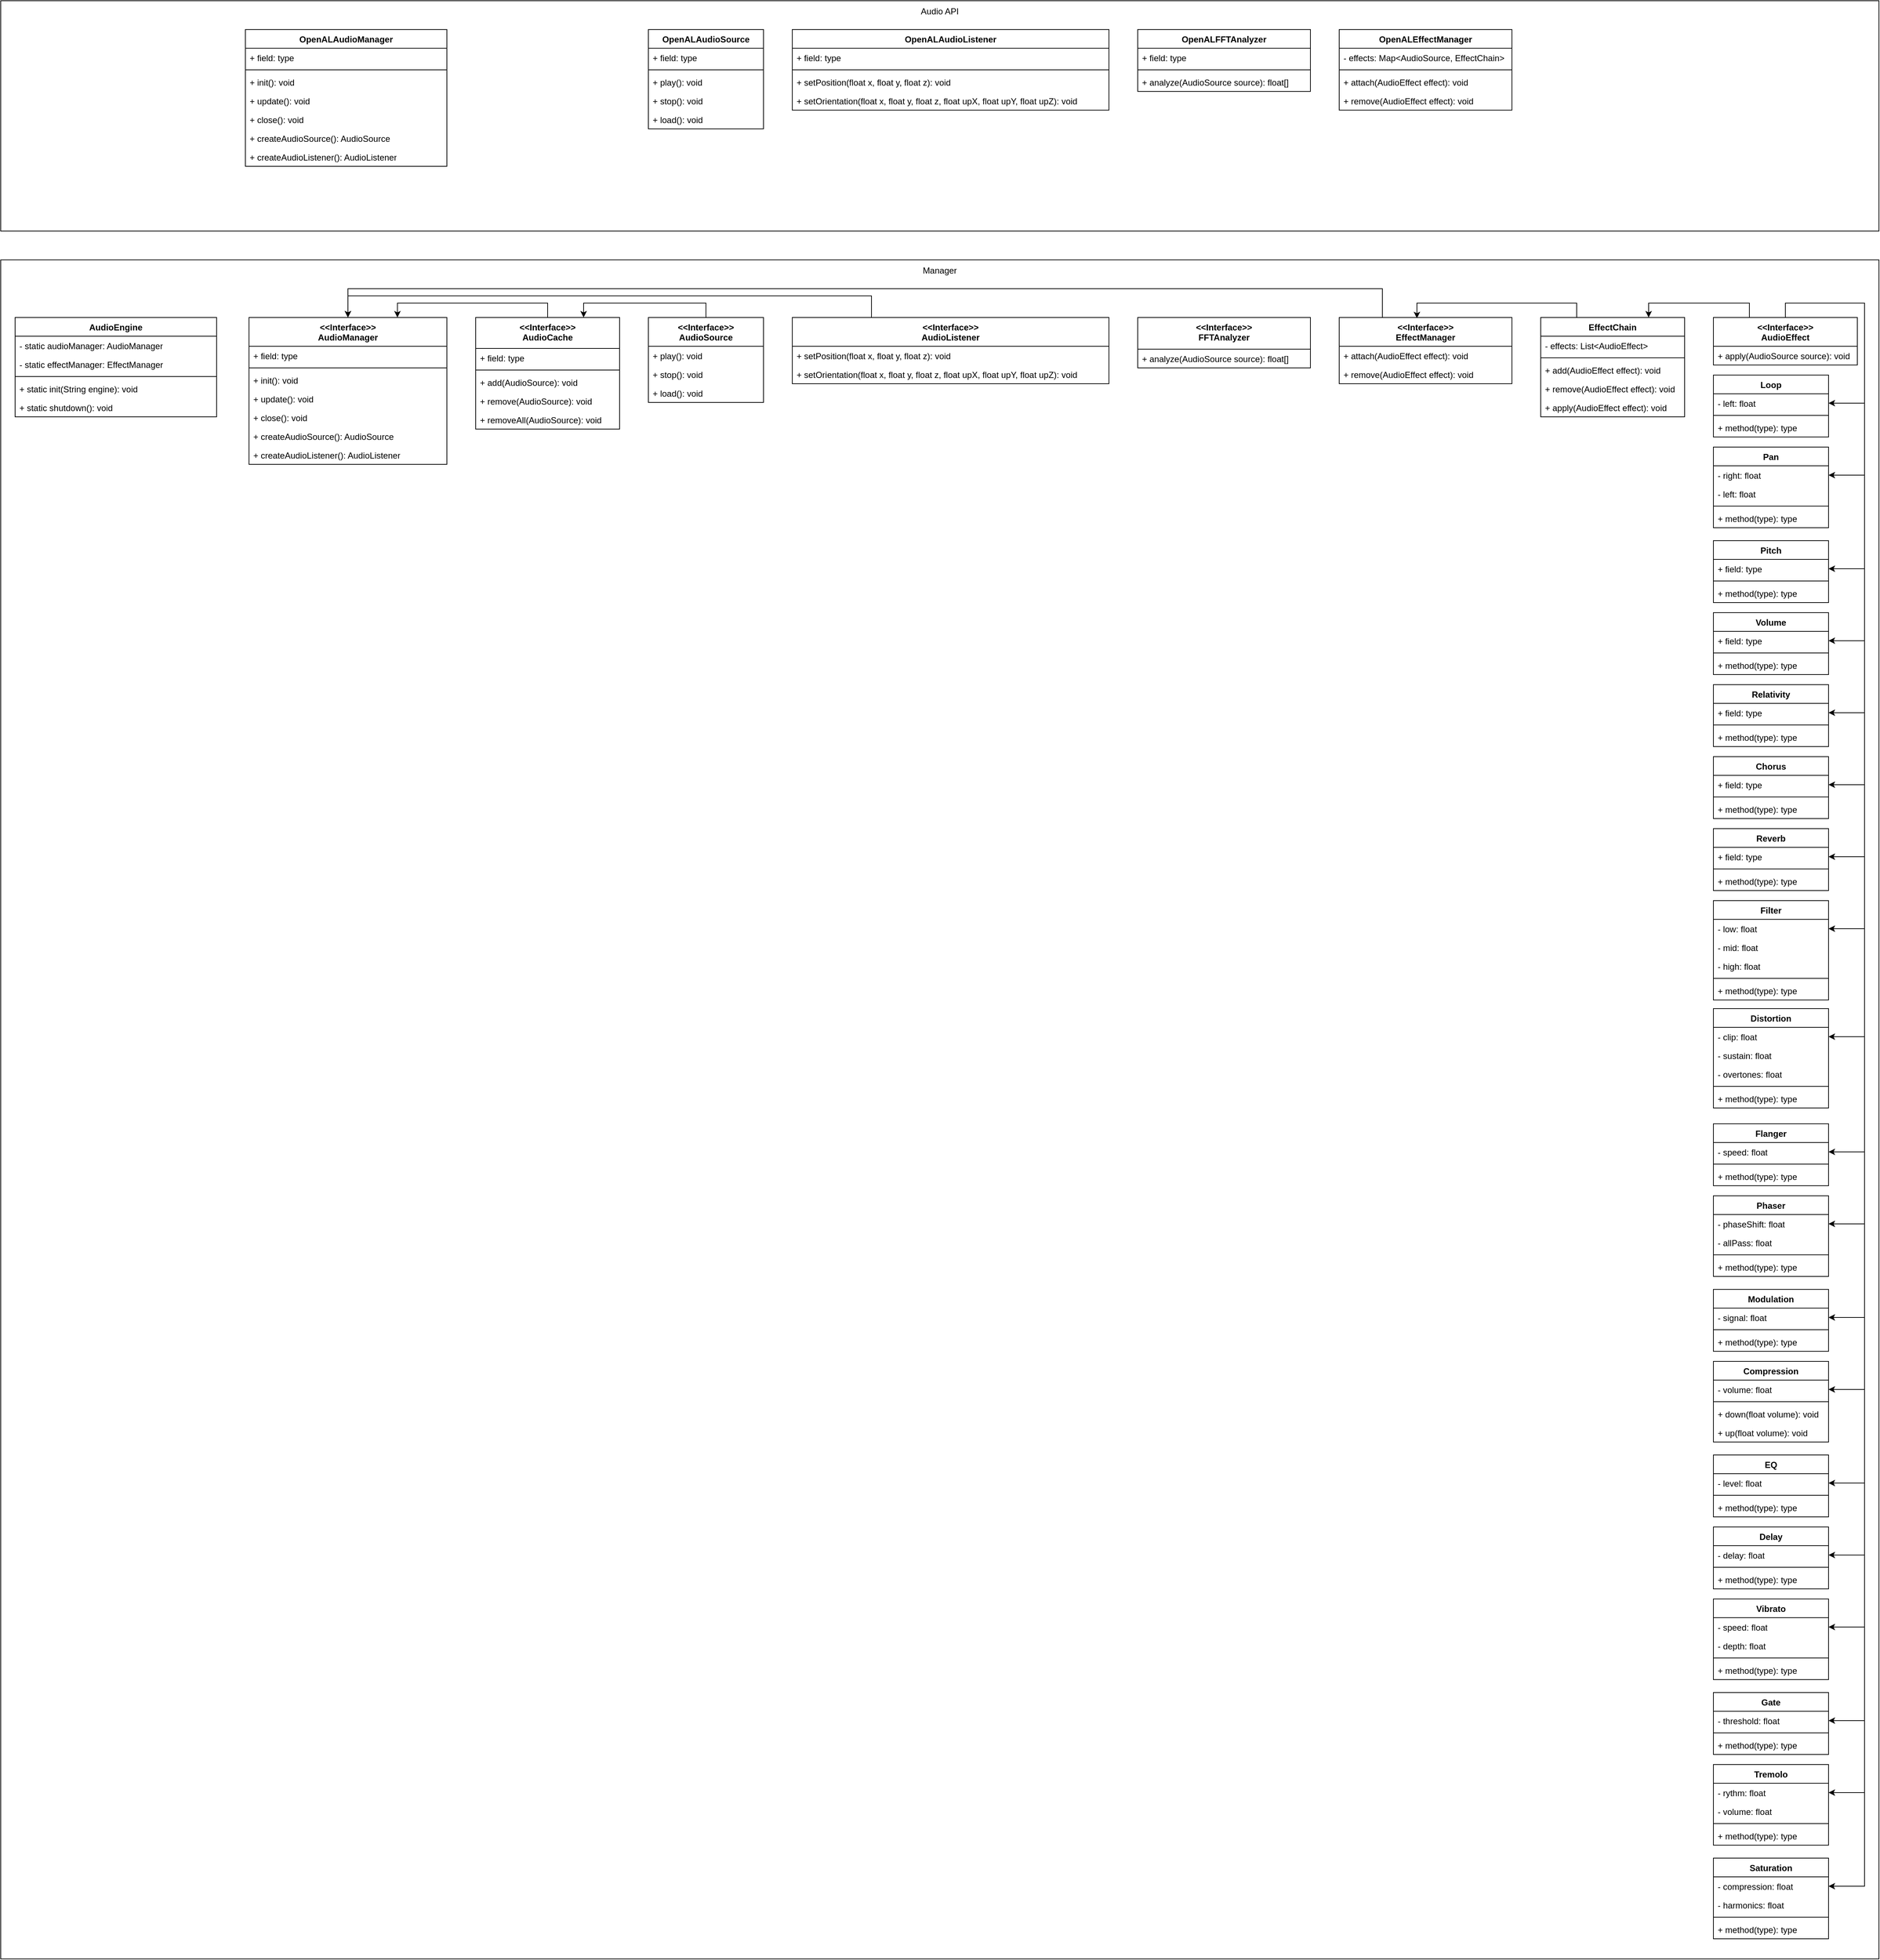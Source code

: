 <mxfile version="22.1.2" type="device">
  <diagram name="Page-1" id="bnxkzPWSMy-tV_zM0NTP">
    <mxGraphModel dx="2895" dy="1735" grid="1" gridSize="10" guides="1" tooltips="1" connect="1" arrows="1" fold="1" page="1" pageScale="1" pageWidth="850" pageHeight="1100" math="0" shadow="0">
      <root>
        <mxCell id="0" />
        <mxCell id="1" parent="0" />
        <mxCell id="WtJ3bKUkJ3G6O3YA-7em-178" value="" style="rounded=0;whiteSpace=wrap;html=1;" vertex="1" parent="1">
          <mxGeometry x="-1340" y="-200" width="2610" height="320" as="geometry" />
        </mxCell>
        <mxCell id="WtJ3bKUkJ3G6O3YA-7em-176" value="" style="rounded=0;whiteSpace=wrap;html=1;" vertex="1" parent="1">
          <mxGeometry x="-1340" y="160" width="2610" height="2360" as="geometry" />
        </mxCell>
        <mxCell id="WtJ3bKUkJ3G6O3YA-7em-117" style="edgeStyle=orthogonalEdgeStyle;rounded=0;orthogonalLoop=1;jettySize=auto;html=1;exitX=0.5;exitY=0;exitDx=0;exitDy=0;entryX=0.75;entryY=0;entryDx=0;entryDy=0;" edge="1" parent="1" source="U6gkKrwI-yx4i8-Z900F-1" target="U6gkKrwI-yx4i8-Z900F-25">
          <mxGeometry relative="1" as="geometry" />
        </mxCell>
        <mxCell id="U6gkKrwI-yx4i8-Z900F-1" value="&amp;lt;&amp;lt;Interface&amp;gt;&amp;gt;&lt;br&gt;AudioSource" style="swimlane;fontStyle=1;align=center;verticalAlign=top;childLayout=stackLayout;horizontal=1;startSize=40;horizontalStack=0;resizeParent=1;resizeParentMax=0;resizeLast=0;collapsible=1;marginBottom=0;whiteSpace=wrap;html=1;" parent="1" vertex="1">
          <mxGeometry x="-440" y="240" width="160" height="118" as="geometry" />
        </mxCell>
        <mxCell id="U6gkKrwI-yx4i8-Z900F-4" value="+ play(): void" style="text;strokeColor=none;fillColor=none;align=left;verticalAlign=top;spacingLeft=4;spacingRight=4;overflow=hidden;rotatable=0;points=[[0,0.5],[1,0.5]];portConstraint=eastwest;whiteSpace=wrap;html=1;" parent="U6gkKrwI-yx4i8-Z900F-1" vertex="1">
          <mxGeometry y="40" width="160" height="26" as="geometry" />
        </mxCell>
        <mxCell id="WtJ3bKUkJ3G6O3YA-7em-104" value="+ stop(): void" style="text;strokeColor=none;fillColor=none;align=left;verticalAlign=top;spacingLeft=4;spacingRight=4;overflow=hidden;rotatable=0;points=[[0,0.5],[1,0.5]];portConstraint=eastwest;whiteSpace=wrap;html=1;" vertex="1" parent="U6gkKrwI-yx4i8-Z900F-1">
          <mxGeometry y="66" width="160" height="26" as="geometry" />
        </mxCell>
        <mxCell id="WtJ3bKUkJ3G6O3YA-7em-151" value="+ load(): void" style="text;strokeColor=none;fillColor=none;align=left;verticalAlign=top;spacingLeft=4;spacingRight=4;overflow=hidden;rotatable=0;points=[[0,0.5],[1,0.5]];portConstraint=eastwest;whiteSpace=wrap;html=1;" vertex="1" parent="U6gkKrwI-yx4i8-Z900F-1">
          <mxGeometry y="92" width="160" height="26" as="geometry" />
        </mxCell>
        <mxCell id="WtJ3bKUkJ3G6O3YA-7em-118" style="edgeStyle=orthogonalEdgeStyle;rounded=0;orthogonalLoop=1;jettySize=auto;html=1;exitX=0.25;exitY=0;exitDx=0;exitDy=0;entryX=0.5;entryY=0;entryDx=0;entryDy=0;" edge="1" parent="1" source="U6gkKrwI-yx4i8-Z900F-5" target="U6gkKrwI-yx4i8-Z900F-9">
          <mxGeometry relative="1" as="geometry">
            <Array as="points">
              <mxPoint x="-130" y="210" />
              <mxPoint x="-857" y="210" />
            </Array>
          </mxGeometry>
        </mxCell>
        <mxCell id="U6gkKrwI-yx4i8-Z900F-5" value="&amp;lt;&amp;lt;Interface&amp;gt;&amp;gt;&lt;br&gt;AudioListener" style="swimlane;fontStyle=1;align=center;verticalAlign=top;childLayout=stackLayout;horizontal=1;startSize=40;horizontalStack=0;resizeParent=1;resizeParentMax=0;resizeLast=0;collapsible=1;marginBottom=0;whiteSpace=wrap;html=1;" parent="1" vertex="1">
          <mxGeometry x="-240" y="240" width="440" height="92" as="geometry" />
        </mxCell>
        <mxCell id="U6gkKrwI-yx4i8-Z900F-8" value="+ setPosition(float x, float y, float z): void" style="text;strokeColor=none;fillColor=none;align=left;verticalAlign=top;spacingLeft=4;spacingRight=4;overflow=hidden;rotatable=0;points=[[0,0.5],[1,0.5]];portConstraint=eastwest;whiteSpace=wrap;html=1;" parent="U6gkKrwI-yx4i8-Z900F-5" vertex="1">
          <mxGeometry y="40" width="440" height="26" as="geometry" />
        </mxCell>
        <mxCell id="WtJ3bKUkJ3G6O3YA-7em-105" value="+ setOrientation(float x, float y, float z, float upX, float upY, float upZ): void" style="text;strokeColor=none;fillColor=none;align=left;verticalAlign=top;spacingLeft=4;spacingRight=4;overflow=hidden;rotatable=0;points=[[0,0.5],[1,0.5]];portConstraint=eastwest;whiteSpace=wrap;html=1;" vertex="1" parent="U6gkKrwI-yx4i8-Z900F-5">
          <mxGeometry y="66" width="440" height="26" as="geometry" />
        </mxCell>
        <mxCell id="U6gkKrwI-yx4i8-Z900F-9" value="&amp;lt;&amp;lt;Interface&amp;gt;&amp;gt;&lt;br&gt;AudioManager" style="swimlane;fontStyle=1;align=center;verticalAlign=top;childLayout=stackLayout;horizontal=1;startSize=40;horizontalStack=0;resizeParent=1;resizeParentMax=0;resizeLast=0;collapsible=1;marginBottom=0;whiteSpace=wrap;html=1;" parent="1" vertex="1">
          <mxGeometry x="-995" y="240" width="275" height="204" as="geometry" />
        </mxCell>
        <mxCell id="U6gkKrwI-yx4i8-Z900F-10" value="+ field: type" style="text;strokeColor=none;fillColor=none;align=left;verticalAlign=top;spacingLeft=4;spacingRight=4;overflow=hidden;rotatable=0;points=[[0,0.5],[1,0.5]];portConstraint=eastwest;whiteSpace=wrap;html=1;" parent="U6gkKrwI-yx4i8-Z900F-9" vertex="1">
          <mxGeometry y="40" width="275" height="26" as="geometry" />
        </mxCell>
        <mxCell id="U6gkKrwI-yx4i8-Z900F-11" value="" style="line;strokeWidth=1;fillColor=none;align=left;verticalAlign=middle;spacingTop=-1;spacingLeft=3;spacingRight=3;rotatable=0;labelPosition=right;points=[];portConstraint=eastwest;strokeColor=inherit;" parent="U6gkKrwI-yx4i8-Z900F-9" vertex="1">
          <mxGeometry y="66" width="275" height="8" as="geometry" />
        </mxCell>
        <mxCell id="WtJ3bKUkJ3G6O3YA-7em-133" value="+ init(): void" style="text;strokeColor=none;fillColor=none;align=left;verticalAlign=top;spacingLeft=4;spacingRight=4;overflow=hidden;rotatable=0;points=[[0,0.5],[1,0.5]];portConstraint=eastwest;whiteSpace=wrap;html=1;" vertex="1" parent="U6gkKrwI-yx4i8-Z900F-9">
          <mxGeometry y="74" width="275" height="26" as="geometry" />
        </mxCell>
        <mxCell id="WtJ3bKUkJ3G6O3YA-7em-109" value="+ update(): void" style="text;strokeColor=none;fillColor=none;align=left;verticalAlign=top;spacingLeft=4;spacingRight=4;overflow=hidden;rotatable=0;points=[[0,0.5],[1,0.5]];portConstraint=eastwest;whiteSpace=wrap;html=1;" vertex="1" parent="U6gkKrwI-yx4i8-Z900F-9">
          <mxGeometry y="100" width="275" height="26" as="geometry" />
        </mxCell>
        <mxCell id="WtJ3bKUkJ3G6O3YA-7em-106" value="+ close(): void" style="text;strokeColor=none;fillColor=none;align=left;verticalAlign=top;spacingLeft=4;spacingRight=4;overflow=hidden;rotatable=0;points=[[0,0.5],[1,0.5]];portConstraint=eastwest;whiteSpace=wrap;html=1;" vertex="1" parent="U6gkKrwI-yx4i8-Z900F-9">
          <mxGeometry y="126" width="275" height="26" as="geometry" />
        </mxCell>
        <mxCell id="WtJ3bKUkJ3G6O3YA-7em-107" value="+ createAudioSource(): AudioSource" style="text;strokeColor=none;fillColor=none;align=left;verticalAlign=top;spacingLeft=4;spacingRight=4;overflow=hidden;rotatable=0;points=[[0,0.5],[1,0.5]];portConstraint=eastwest;whiteSpace=wrap;html=1;" vertex="1" parent="U6gkKrwI-yx4i8-Z900F-9">
          <mxGeometry y="152" width="275" height="26" as="geometry" />
        </mxCell>
        <mxCell id="U6gkKrwI-yx4i8-Z900F-12" value="+ createAudioListener(): AudioListener" style="text;strokeColor=none;fillColor=none;align=left;verticalAlign=top;spacingLeft=4;spacingRight=4;overflow=hidden;rotatable=0;points=[[0,0.5],[1,0.5]];portConstraint=eastwest;whiteSpace=wrap;html=1;" parent="U6gkKrwI-yx4i8-Z900F-9" vertex="1">
          <mxGeometry y="178" width="275" height="26" as="geometry" />
        </mxCell>
        <mxCell id="WtJ3bKUkJ3G6O3YA-7em-81" style="edgeStyle=orthogonalEdgeStyle;rounded=0;orthogonalLoop=1;jettySize=auto;html=1;exitX=0.5;exitY=0;exitDx=0;exitDy=0;entryX=1;entryY=0.5;entryDx=0;entryDy=0;" edge="1" parent="1" source="U6gkKrwI-yx4i8-Z900F-13" target="WtJ3bKUkJ3G6O3YA-7em-2">
          <mxGeometry relative="1" as="geometry">
            <Array as="points">
              <mxPoint x="1140" y="220" />
              <mxPoint x="1250" y="220" />
              <mxPoint x="1250" y="359" />
            </Array>
          </mxGeometry>
        </mxCell>
        <mxCell id="WtJ3bKUkJ3G6O3YA-7em-82" style="edgeStyle=orthogonalEdgeStyle;rounded=0;orthogonalLoop=1;jettySize=auto;html=1;exitX=0.5;exitY=0;exitDx=0;exitDy=0;entryX=1;entryY=0.5;entryDx=0;entryDy=0;" edge="1" parent="1" source="U6gkKrwI-yx4i8-Z900F-13" target="WtJ3bKUkJ3G6O3YA-7em-122">
          <mxGeometry relative="1" as="geometry">
            <mxPoint x="1200" y="541" as="targetPoint" />
            <Array as="points">
              <mxPoint x="1140" y="220" />
              <mxPoint x="1250" y="220" />
              <mxPoint x="1250" y="459" />
            </Array>
          </mxGeometry>
        </mxCell>
        <mxCell id="WtJ3bKUkJ3G6O3YA-7em-83" style="edgeStyle=orthogonalEdgeStyle;rounded=0;orthogonalLoop=1;jettySize=auto;html=1;exitX=0.5;exitY=0;exitDx=0;exitDy=0;entryX=1;entryY=0.5;entryDx=0;entryDy=0;" edge="1" parent="1" source="U6gkKrwI-yx4i8-Z900F-13" target="WtJ3bKUkJ3G6O3YA-7em-10">
          <mxGeometry relative="1" as="geometry">
            <Array as="points">
              <mxPoint x="1140" y="220" />
              <mxPoint x="1250" y="220" />
              <mxPoint x="1250" y="589" />
            </Array>
          </mxGeometry>
        </mxCell>
        <mxCell id="WtJ3bKUkJ3G6O3YA-7em-84" style="edgeStyle=orthogonalEdgeStyle;rounded=0;orthogonalLoop=1;jettySize=auto;html=1;exitX=0.5;exitY=0;exitDx=0;exitDy=0;entryX=1;entryY=0.5;entryDx=0;entryDy=0;" edge="1" parent="1" source="U6gkKrwI-yx4i8-Z900F-13" target="WtJ3bKUkJ3G6O3YA-7em-14">
          <mxGeometry relative="1" as="geometry">
            <Array as="points">
              <mxPoint x="1140" y="220" />
              <mxPoint x="1250" y="220" />
              <mxPoint x="1250" y="689" />
            </Array>
          </mxGeometry>
        </mxCell>
        <mxCell id="WtJ3bKUkJ3G6O3YA-7em-85" style="edgeStyle=orthogonalEdgeStyle;rounded=0;orthogonalLoop=1;jettySize=auto;html=1;exitX=0.5;exitY=0;exitDx=0;exitDy=0;entryX=1;entryY=0.5;entryDx=0;entryDy=0;" edge="1" parent="1" source="U6gkKrwI-yx4i8-Z900F-13" target="WtJ3bKUkJ3G6O3YA-7em-18">
          <mxGeometry relative="1" as="geometry">
            <Array as="points">
              <mxPoint x="1140" y="220" />
              <mxPoint x="1250" y="220" />
              <mxPoint x="1250" y="789" />
            </Array>
          </mxGeometry>
        </mxCell>
        <mxCell id="WtJ3bKUkJ3G6O3YA-7em-87" style="edgeStyle=orthogonalEdgeStyle;rounded=0;orthogonalLoop=1;jettySize=auto;html=1;exitX=0.5;exitY=0;exitDx=0;exitDy=0;entryX=1;entryY=0.5;entryDx=0;entryDy=0;" edge="1" parent="1" source="U6gkKrwI-yx4i8-Z900F-13" target="WtJ3bKUkJ3G6O3YA-7em-26">
          <mxGeometry relative="1" as="geometry">
            <Array as="points">
              <mxPoint x="1140" y="220" />
              <mxPoint x="1250" y="220" />
              <mxPoint x="1250" y="889" />
            </Array>
          </mxGeometry>
        </mxCell>
        <mxCell id="WtJ3bKUkJ3G6O3YA-7em-88" style="edgeStyle=orthogonalEdgeStyle;rounded=0;orthogonalLoop=1;jettySize=auto;html=1;exitX=0.5;exitY=0;exitDx=0;exitDy=0;entryX=1;entryY=0.5;entryDx=0;entryDy=0;" edge="1" parent="1" source="U6gkKrwI-yx4i8-Z900F-13" target="WtJ3bKUkJ3G6O3YA-7em-30">
          <mxGeometry relative="1" as="geometry">
            <Array as="points">
              <mxPoint x="1140" y="220" />
              <mxPoint x="1250" y="220" />
              <mxPoint x="1250" y="989" />
            </Array>
          </mxGeometry>
        </mxCell>
        <mxCell id="WtJ3bKUkJ3G6O3YA-7em-89" style="edgeStyle=orthogonalEdgeStyle;rounded=0;orthogonalLoop=1;jettySize=auto;html=1;exitX=0.5;exitY=0;exitDx=0;exitDy=0;entryX=1;entryY=0.5;entryDx=0;entryDy=0;" edge="1" parent="1" source="U6gkKrwI-yx4i8-Z900F-13" target="WtJ3bKUkJ3G6O3YA-7em-123">
          <mxGeometry relative="1" as="geometry">
            <Array as="points">
              <mxPoint x="1140" y="220" />
              <mxPoint x="1250" y="220" />
              <mxPoint x="1250" y="1089" />
            </Array>
          </mxGeometry>
        </mxCell>
        <mxCell id="WtJ3bKUkJ3G6O3YA-7em-90" style="edgeStyle=orthogonalEdgeStyle;rounded=0;orthogonalLoop=1;jettySize=auto;html=1;exitX=0.5;exitY=0;exitDx=0;exitDy=0;entryX=1;entryY=0.5;entryDx=0;entryDy=0;" edge="1" parent="1" source="U6gkKrwI-yx4i8-Z900F-13" target="WtJ3bKUkJ3G6O3YA-7em-125">
          <mxGeometry relative="1" as="geometry">
            <Array as="points">
              <mxPoint x="1140" y="220" />
              <mxPoint x="1250" y="220" />
              <mxPoint x="1250" y="1239" />
            </Array>
          </mxGeometry>
        </mxCell>
        <mxCell id="WtJ3bKUkJ3G6O3YA-7em-91" style="edgeStyle=orthogonalEdgeStyle;rounded=0;orthogonalLoop=1;jettySize=auto;html=1;exitX=0.5;exitY=0;exitDx=0;exitDy=0;entryX=1;entryY=0.5;entryDx=0;entryDy=0;" edge="1" parent="1" source="U6gkKrwI-yx4i8-Z900F-13" target="WtJ3bKUkJ3G6O3YA-7em-42">
          <mxGeometry relative="1" as="geometry">
            <Array as="points">
              <mxPoint x="1140" y="220" />
              <mxPoint x="1250" y="220" />
              <mxPoint x="1250" y="1399" />
            </Array>
          </mxGeometry>
        </mxCell>
        <mxCell id="WtJ3bKUkJ3G6O3YA-7em-92" style="edgeStyle=orthogonalEdgeStyle;rounded=0;orthogonalLoop=1;jettySize=auto;html=1;exitX=0.5;exitY=0;exitDx=0;exitDy=0;entryX=1;entryY=0.5;entryDx=0;entryDy=0;" edge="1" parent="1" source="U6gkKrwI-yx4i8-Z900F-13" target="WtJ3bKUkJ3G6O3YA-7em-127">
          <mxGeometry relative="1" as="geometry">
            <Array as="points">
              <mxPoint x="1140" y="220" />
              <mxPoint x="1250" y="220" />
              <mxPoint x="1250" y="1499" />
            </Array>
          </mxGeometry>
        </mxCell>
        <mxCell id="WtJ3bKUkJ3G6O3YA-7em-93" style="edgeStyle=orthogonalEdgeStyle;rounded=0;orthogonalLoop=1;jettySize=auto;html=1;exitX=0.5;exitY=0;exitDx=0;exitDy=0;entryX=1;entryY=0.5;entryDx=0;entryDy=0;" edge="1" parent="1" source="U6gkKrwI-yx4i8-Z900F-13" target="WtJ3bKUkJ3G6O3YA-7em-50">
          <mxGeometry relative="1" as="geometry">
            <Array as="points">
              <mxPoint x="1140" y="220" />
              <mxPoint x="1250" y="220" />
              <mxPoint x="1250" y="1629" />
            </Array>
          </mxGeometry>
        </mxCell>
        <mxCell id="WtJ3bKUkJ3G6O3YA-7em-94" style="edgeStyle=orthogonalEdgeStyle;rounded=0;orthogonalLoop=1;jettySize=auto;html=1;exitX=0.5;exitY=0;exitDx=0;exitDy=0;entryX=1;entryY=0.5;entryDx=0;entryDy=0;" edge="1" parent="1" source="U6gkKrwI-yx4i8-Z900F-13" target="WtJ3bKUkJ3G6O3YA-7em-54">
          <mxGeometry relative="1" as="geometry">
            <Array as="points">
              <mxPoint x="1140" y="220" />
              <mxPoint x="1250" y="220" />
              <mxPoint x="1250" y="1729" />
            </Array>
          </mxGeometry>
        </mxCell>
        <mxCell id="WtJ3bKUkJ3G6O3YA-7em-95" style="edgeStyle=orthogonalEdgeStyle;rounded=0;orthogonalLoop=1;jettySize=auto;html=1;exitX=0.5;exitY=0;exitDx=0;exitDy=0;entryX=1;entryY=0.5;entryDx=0;entryDy=0;" edge="1" parent="1" source="U6gkKrwI-yx4i8-Z900F-13" target="WtJ3bKUkJ3G6O3YA-7em-58">
          <mxGeometry relative="1" as="geometry">
            <Array as="points">
              <mxPoint x="1140" y="220" />
              <mxPoint x="1250" y="220" />
              <mxPoint x="1250" y="1859" />
            </Array>
          </mxGeometry>
        </mxCell>
        <mxCell id="WtJ3bKUkJ3G6O3YA-7em-96" style="edgeStyle=orthogonalEdgeStyle;rounded=0;orthogonalLoop=1;jettySize=auto;html=1;exitX=0.5;exitY=0;exitDx=0;exitDy=0;entryX=1;entryY=0.5;entryDx=0;entryDy=0;" edge="1" parent="1" source="U6gkKrwI-yx4i8-Z900F-13" target="WtJ3bKUkJ3G6O3YA-7em-62">
          <mxGeometry relative="1" as="geometry">
            <Array as="points">
              <mxPoint x="1140" y="220" />
              <mxPoint x="1250" y="220" />
              <mxPoint x="1250" y="1959" />
            </Array>
          </mxGeometry>
        </mxCell>
        <mxCell id="WtJ3bKUkJ3G6O3YA-7em-97" style="edgeStyle=orthogonalEdgeStyle;rounded=0;orthogonalLoop=1;jettySize=auto;html=1;exitX=0.5;exitY=0;exitDx=0;exitDy=0;entryX=1;entryY=0.5;entryDx=0;entryDy=0;" edge="1" parent="1" source="U6gkKrwI-yx4i8-Z900F-13" target="WtJ3bKUkJ3G6O3YA-7em-130">
          <mxGeometry relative="1" as="geometry">
            <Array as="points">
              <mxPoint x="1140" y="220" />
              <mxPoint x="1250" y="220" />
              <mxPoint x="1250" y="2059" />
            </Array>
          </mxGeometry>
        </mxCell>
        <mxCell id="WtJ3bKUkJ3G6O3YA-7em-98" style="edgeStyle=orthogonalEdgeStyle;rounded=0;orthogonalLoop=1;jettySize=auto;html=1;exitX=0.5;exitY=0;exitDx=0;exitDy=0;entryX=1;entryY=0.5;entryDx=0;entryDy=0;" edge="1" parent="1" target="WtJ3bKUkJ3G6O3YA-7em-70">
          <mxGeometry relative="1" as="geometry">
            <mxPoint x="1170" y="240" as="sourcePoint" />
            <mxPoint x="1150" y="2400" as="targetPoint" />
            <Array as="points">
              <mxPoint x="1140" y="240" />
              <mxPoint x="1140" y="220" />
              <mxPoint x="1250" y="220" />
              <mxPoint x="1250" y="2189" />
            </Array>
          </mxGeometry>
        </mxCell>
        <mxCell id="WtJ3bKUkJ3G6O3YA-7em-99" style="edgeStyle=orthogonalEdgeStyle;rounded=0;orthogonalLoop=1;jettySize=auto;html=1;exitX=0.5;exitY=0;exitDx=0;exitDy=0;entryX=1;entryY=0.5;entryDx=0;entryDy=0;" edge="1" parent="1" source="U6gkKrwI-yx4i8-Z900F-13" target="WtJ3bKUkJ3G6O3YA-7em-131">
          <mxGeometry relative="1" as="geometry">
            <Array as="points">
              <mxPoint x="1140" y="220" />
              <mxPoint x="1250" y="220" />
              <mxPoint x="1250" y="2289" />
            </Array>
          </mxGeometry>
        </mxCell>
        <mxCell id="WtJ3bKUkJ3G6O3YA-7em-100" style="edgeStyle=orthogonalEdgeStyle;rounded=0;orthogonalLoop=1;jettySize=auto;html=1;exitX=0.5;exitY=0;exitDx=0;exitDy=0;entryX=1;entryY=0.5;entryDx=0;entryDy=0;" edge="1" parent="1" source="U6gkKrwI-yx4i8-Z900F-13" target="WtJ3bKUkJ3G6O3YA-7em-132">
          <mxGeometry relative="1" as="geometry">
            <Array as="points">
              <mxPoint x="1140" y="220" />
              <mxPoint x="1250" y="220" />
              <mxPoint x="1250" y="2419" />
            </Array>
          </mxGeometry>
        </mxCell>
        <mxCell id="WtJ3bKUkJ3G6O3YA-7em-108" style="edgeStyle=orthogonalEdgeStyle;rounded=0;orthogonalLoop=1;jettySize=auto;html=1;exitX=0.25;exitY=0;exitDx=0;exitDy=0;entryX=0.75;entryY=0;entryDx=0;entryDy=0;" edge="1" parent="1" source="U6gkKrwI-yx4i8-Z900F-13" target="U6gkKrwI-yx4i8-Z900F-21">
          <mxGeometry relative="1" as="geometry" />
        </mxCell>
        <mxCell id="U6gkKrwI-yx4i8-Z900F-13" value="&amp;lt;&amp;lt;Interface&amp;gt;&amp;gt;&lt;br&gt;AudioEffect" style="swimlane;fontStyle=1;align=center;verticalAlign=top;childLayout=stackLayout;horizontal=1;startSize=40;horizontalStack=0;resizeParent=1;resizeParentMax=0;resizeLast=0;collapsible=1;marginBottom=0;whiteSpace=wrap;html=1;" parent="1" vertex="1">
          <mxGeometry x="1040" y="240" width="200" height="66" as="geometry" />
        </mxCell>
        <mxCell id="U6gkKrwI-yx4i8-Z900F-16" value="+ apply(AudioSource source): void" style="text;strokeColor=none;fillColor=none;align=left;verticalAlign=top;spacingLeft=4;spacingRight=4;overflow=hidden;rotatable=0;points=[[0,0.5],[1,0.5]];portConstraint=eastwest;whiteSpace=wrap;html=1;" parent="U6gkKrwI-yx4i8-Z900F-13" vertex="1">
          <mxGeometry y="40" width="200" height="26" as="geometry" />
        </mxCell>
        <mxCell id="WtJ3bKUkJ3G6O3YA-7em-119" style="edgeStyle=orthogonalEdgeStyle;rounded=0;orthogonalLoop=1;jettySize=auto;html=1;exitX=0.25;exitY=0;exitDx=0;exitDy=0;entryX=0.5;entryY=0;entryDx=0;entryDy=0;" edge="1" parent="1" source="U6gkKrwI-yx4i8-Z900F-17" target="U6gkKrwI-yx4i8-Z900F-9">
          <mxGeometry relative="1" as="geometry">
            <Array as="points">
              <mxPoint x="580" y="200" />
              <mxPoint x="-857" y="200" />
            </Array>
          </mxGeometry>
        </mxCell>
        <mxCell id="U6gkKrwI-yx4i8-Z900F-17" value="&amp;lt;&amp;lt;Interface&amp;gt;&amp;gt;&lt;br&gt;EffectManager" style="swimlane;fontStyle=1;align=center;verticalAlign=top;childLayout=stackLayout;horizontal=1;startSize=40;horizontalStack=0;resizeParent=1;resizeParentMax=0;resizeLast=0;collapsible=1;marginBottom=0;whiteSpace=wrap;html=1;" parent="1" vertex="1">
          <mxGeometry x="520" y="240" width="240" height="92" as="geometry" />
        </mxCell>
        <mxCell id="WtJ3bKUkJ3G6O3YA-7em-111" value="+ attach(AudioEffect effect): void" style="text;strokeColor=none;fillColor=none;align=left;verticalAlign=top;spacingLeft=4;spacingRight=4;overflow=hidden;rotatable=0;points=[[0,0.5],[1,0.5]];portConstraint=eastwest;whiteSpace=wrap;html=1;" vertex="1" parent="U6gkKrwI-yx4i8-Z900F-17">
          <mxGeometry y="40" width="240" height="26" as="geometry" />
        </mxCell>
        <mxCell id="WtJ3bKUkJ3G6O3YA-7em-112" value="+ remove(AudioEffect effect): void" style="text;strokeColor=none;fillColor=none;align=left;verticalAlign=top;spacingLeft=4;spacingRight=4;overflow=hidden;rotatable=0;points=[[0,0.5],[1,0.5]];portConstraint=eastwest;whiteSpace=wrap;html=1;" vertex="1" parent="U6gkKrwI-yx4i8-Z900F-17">
          <mxGeometry y="66" width="240" height="26" as="geometry" />
        </mxCell>
        <mxCell id="U6gkKrwI-yx4i8-Z900F-21" value="EffectChain" style="swimlane;fontStyle=1;align=center;verticalAlign=top;childLayout=stackLayout;horizontal=1;startSize=26;horizontalStack=0;resizeParent=1;resizeParentMax=0;resizeLast=0;collapsible=1;marginBottom=0;whiteSpace=wrap;html=1;" parent="1" vertex="1">
          <mxGeometry x="800" y="240" width="200" height="138" as="geometry" />
        </mxCell>
        <mxCell id="U6gkKrwI-yx4i8-Z900F-22" value="- effects: List&amp;lt;AudioEffect&amp;gt;" style="text;strokeColor=none;fillColor=none;align=left;verticalAlign=top;spacingLeft=4;spacingRight=4;overflow=hidden;rotatable=0;points=[[0,0.5],[1,0.5]];portConstraint=eastwest;whiteSpace=wrap;html=1;" parent="U6gkKrwI-yx4i8-Z900F-21" vertex="1">
          <mxGeometry y="26" width="200" height="26" as="geometry" />
        </mxCell>
        <mxCell id="U6gkKrwI-yx4i8-Z900F-23" value="" style="line;strokeWidth=1;fillColor=none;align=left;verticalAlign=middle;spacingTop=-1;spacingLeft=3;spacingRight=3;rotatable=0;labelPosition=right;points=[];portConstraint=eastwest;strokeColor=inherit;" parent="U6gkKrwI-yx4i8-Z900F-21" vertex="1">
          <mxGeometry y="52" width="200" height="8" as="geometry" />
        </mxCell>
        <mxCell id="WtJ3bKUkJ3G6O3YA-7em-113" value="+ add(AudioEffect effect): void" style="text;strokeColor=none;fillColor=none;align=left;verticalAlign=top;spacingLeft=4;spacingRight=4;overflow=hidden;rotatable=0;points=[[0,0.5],[1,0.5]];portConstraint=eastwest;whiteSpace=wrap;html=1;" vertex="1" parent="U6gkKrwI-yx4i8-Z900F-21">
          <mxGeometry y="60" width="200" height="26" as="geometry" />
        </mxCell>
        <mxCell id="WtJ3bKUkJ3G6O3YA-7em-114" value="+ remove(AudioEffect effect): void" style="text;strokeColor=none;fillColor=none;align=left;verticalAlign=top;spacingLeft=4;spacingRight=4;overflow=hidden;rotatable=0;points=[[0,0.5],[1,0.5]];portConstraint=eastwest;whiteSpace=wrap;html=1;" vertex="1" parent="U6gkKrwI-yx4i8-Z900F-21">
          <mxGeometry y="86" width="200" height="26" as="geometry" />
        </mxCell>
        <mxCell id="U6gkKrwI-yx4i8-Z900F-24" value="+ apply(AudioEffect effect): void" style="text;strokeColor=none;fillColor=none;align=left;verticalAlign=top;spacingLeft=4;spacingRight=4;overflow=hidden;rotatable=0;points=[[0,0.5],[1,0.5]];portConstraint=eastwest;whiteSpace=wrap;html=1;" parent="U6gkKrwI-yx4i8-Z900F-21" vertex="1">
          <mxGeometry y="112" width="200" height="26" as="geometry" />
        </mxCell>
        <mxCell id="WtJ3bKUkJ3G6O3YA-7em-103" style="edgeStyle=orthogonalEdgeStyle;rounded=0;orthogonalLoop=1;jettySize=auto;html=1;exitX=0.5;exitY=0;exitDx=0;exitDy=0;entryX=0.75;entryY=0;entryDx=0;entryDy=0;" edge="1" parent="1" source="U6gkKrwI-yx4i8-Z900F-25" target="U6gkKrwI-yx4i8-Z900F-9">
          <mxGeometry relative="1" as="geometry" />
        </mxCell>
        <mxCell id="U6gkKrwI-yx4i8-Z900F-25" value="&amp;lt;&amp;lt;Interface&amp;gt;&amp;gt;&lt;br&gt;AudioCache" style="swimlane;fontStyle=1;align=center;verticalAlign=top;childLayout=stackLayout;horizontal=1;startSize=43;horizontalStack=0;resizeParent=1;resizeParentMax=0;resizeLast=0;collapsible=1;marginBottom=0;whiteSpace=wrap;html=1;" parent="1" vertex="1">
          <mxGeometry x="-680" y="240" width="200" height="155" as="geometry" />
        </mxCell>
        <mxCell id="U6gkKrwI-yx4i8-Z900F-26" value="+ field: type" style="text;strokeColor=none;fillColor=none;align=left;verticalAlign=top;spacingLeft=4;spacingRight=4;overflow=hidden;rotatable=0;points=[[0,0.5],[1,0.5]];portConstraint=eastwest;whiteSpace=wrap;html=1;" parent="U6gkKrwI-yx4i8-Z900F-25" vertex="1">
          <mxGeometry y="43" width="200" height="26" as="geometry" />
        </mxCell>
        <mxCell id="U6gkKrwI-yx4i8-Z900F-27" value="" style="line;strokeWidth=1;fillColor=none;align=left;verticalAlign=middle;spacingTop=-1;spacingLeft=3;spacingRight=3;rotatable=0;labelPosition=right;points=[];portConstraint=eastwest;strokeColor=inherit;" parent="U6gkKrwI-yx4i8-Z900F-25" vertex="1">
          <mxGeometry y="69" width="200" height="8" as="geometry" />
        </mxCell>
        <mxCell id="WtJ3bKUkJ3G6O3YA-7em-115" value="+ add(AudioSource): void" style="text;strokeColor=none;fillColor=none;align=left;verticalAlign=top;spacingLeft=4;spacingRight=4;overflow=hidden;rotatable=0;points=[[0,0.5],[1,0.5]];portConstraint=eastwest;whiteSpace=wrap;html=1;" vertex="1" parent="U6gkKrwI-yx4i8-Z900F-25">
          <mxGeometry y="77" width="200" height="26" as="geometry" />
        </mxCell>
        <mxCell id="WtJ3bKUkJ3G6O3YA-7em-116" value="+ remove(AudioSource): void" style="text;strokeColor=none;fillColor=none;align=left;verticalAlign=top;spacingLeft=4;spacingRight=4;overflow=hidden;rotatable=0;points=[[0,0.5],[1,0.5]];portConstraint=eastwest;whiteSpace=wrap;html=1;" vertex="1" parent="U6gkKrwI-yx4i8-Z900F-25">
          <mxGeometry y="103" width="200" height="26" as="geometry" />
        </mxCell>
        <mxCell id="U6gkKrwI-yx4i8-Z900F-28" value="+ removeAll(AudioSource): void" style="text;strokeColor=none;fillColor=none;align=left;verticalAlign=top;spacingLeft=4;spacingRight=4;overflow=hidden;rotatable=0;points=[[0,0.5],[1,0.5]];portConstraint=eastwest;whiteSpace=wrap;html=1;" parent="U6gkKrwI-yx4i8-Z900F-25" vertex="1">
          <mxGeometry y="129" width="200" height="26" as="geometry" />
        </mxCell>
        <mxCell id="U6gkKrwI-yx4i8-Z900F-29" value="&amp;lt;&amp;lt;Interface&amp;gt;&amp;gt;&lt;br&gt;FFTAnalyzer" style="swimlane;fontStyle=1;align=center;verticalAlign=top;childLayout=stackLayout;horizontal=1;startSize=44;horizontalStack=0;resizeParent=1;resizeParentMax=0;resizeLast=0;collapsible=1;marginBottom=0;whiteSpace=wrap;html=1;" parent="1" vertex="1">
          <mxGeometry x="240" y="240" width="240" height="70" as="geometry" />
        </mxCell>
        <mxCell id="U6gkKrwI-yx4i8-Z900F-32" value="+ analyze(AudioSource source): float[]" style="text;strokeColor=none;fillColor=none;align=left;verticalAlign=top;spacingLeft=4;spacingRight=4;overflow=hidden;rotatable=0;points=[[0,0.5],[1,0.5]];portConstraint=eastwest;whiteSpace=wrap;html=1;" parent="U6gkKrwI-yx4i8-Z900F-29" vertex="1">
          <mxGeometry y="44" width="240" height="26" as="geometry" />
        </mxCell>
        <mxCell id="WtJ3bKUkJ3G6O3YA-7em-1" value="Loop" style="swimlane;fontStyle=1;align=center;verticalAlign=top;childLayout=stackLayout;horizontal=1;startSize=26;horizontalStack=0;resizeParent=1;resizeParentMax=0;resizeLast=0;collapsible=1;marginBottom=0;whiteSpace=wrap;html=1;" vertex="1" parent="1">
          <mxGeometry x="1040" y="320" width="160" height="86" as="geometry" />
        </mxCell>
        <mxCell id="WtJ3bKUkJ3G6O3YA-7em-2" value="- left: float" style="text;strokeColor=none;fillColor=none;align=left;verticalAlign=top;spacingLeft=4;spacingRight=4;overflow=hidden;rotatable=0;points=[[0,0.5],[1,0.5]];portConstraint=eastwest;whiteSpace=wrap;html=1;" vertex="1" parent="WtJ3bKUkJ3G6O3YA-7em-1">
          <mxGeometry y="26" width="160" height="26" as="geometry" />
        </mxCell>
        <mxCell id="WtJ3bKUkJ3G6O3YA-7em-3" value="" style="line;strokeWidth=1;fillColor=none;align=left;verticalAlign=middle;spacingTop=-1;spacingLeft=3;spacingRight=3;rotatable=0;labelPosition=right;points=[];portConstraint=eastwest;strokeColor=inherit;" vertex="1" parent="WtJ3bKUkJ3G6O3YA-7em-1">
          <mxGeometry y="52" width="160" height="8" as="geometry" />
        </mxCell>
        <mxCell id="WtJ3bKUkJ3G6O3YA-7em-4" value="+ method(type): type" style="text;strokeColor=none;fillColor=none;align=left;verticalAlign=top;spacingLeft=4;spacingRight=4;overflow=hidden;rotatable=0;points=[[0,0.5],[1,0.5]];portConstraint=eastwest;whiteSpace=wrap;html=1;" vertex="1" parent="WtJ3bKUkJ3G6O3YA-7em-1">
          <mxGeometry y="60" width="160" height="26" as="geometry" />
        </mxCell>
        <mxCell id="WtJ3bKUkJ3G6O3YA-7em-5" value="Pan" style="swimlane;fontStyle=1;align=center;verticalAlign=top;childLayout=stackLayout;horizontal=1;startSize=26;horizontalStack=0;resizeParent=1;resizeParentMax=0;resizeLast=0;collapsible=1;marginBottom=0;whiteSpace=wrap;html=1;" vertex="1" parent="1">
          <mxGeometry x="1040" y="420" width="160" height="112" as="geometry" />
        </mxCell>
        <mxCell id="WtJ3bKUkJ3G6O3YA-7em-122" value="- right: float" style="text;strokeColor=none;fillColor=none;align=left;verticalAlign=top;spacingLeft=4;spacingRight=4;overflow=hidden;rotatable=0;points=[[0,0.5],[1,0.5]];portConstraint=eastwest;whiteSpace=wrap;html=1;" vertex="1" parent="WtJ3bKUkJ3G6O3YA-7em-5">
          <mxGeometry y="26" width="160" height="26" as="geometry" />
        </mxCell>
        <mxCell id="WtJ3bKUkJ3G6O3YA-7em-121" value="- left: float" style="text;strokeColor=none;fillColor=none;align=left;verticalAlign=top;spacingLeft=4;spacingRight=4;overflow=hidden;rotatable=0;points=[[0,0.5],[1,0.5]];portConstraint=eastwest;whiteSpace=wrap;html=1;" vertex="1" parent="WtJ3bKUkJ3G6O3YA-7em-5">
          <mxGeometry y="52" width="160" height="26" as="geometry" />
        </mxCell>
        <mxCell id="WtJ3bKUkJ3G6O3YA-7em-7" value="" style="line;strokeWidth=1;fillColor=none;align=left;verticalAlign=middle;spacingTop=-1;spacingLeft=3;spacingRight=3;rotatable=0;labelPosition=right;points=[];portConstraint=eastwest;strokeColor=inherit;" vertex="1" parent="WtJ3bKUkJ3G6O3YA-7em-5">
          <mxGeometry y="78" width="160" height="8" as="geometry" />
        </mxCell>
        <mxCell id="WtJ3bKUkJ3G6O3YA-7em-8" value="+ method(type): type" style="text;strokeColor=none;fillColor=none;align=left;verticalAlign=top;spacingLeft=4;spacingRight=4;overflow=hidden;rotatable=0;points=[[0,0.5],[1,0.5]];portConstraint=eastwest;whiteSpace=wrap;html=1;" vertex="1" parent="WtJ3bKUkJ3G6O3YA-7em-5">
          <mxGeometry y="86" width="160" height="26" as="geometry" />
        </mxCell>
        <mxCell id="WtJ3bKUkJ3G6O3YA-7em-9" value="Pitch" style="swimlane;fontStyle=1;align=center;verticalAlign=top;childLayout=stackLayout;horizontal=1;startSize=26;horizontalStack=0;resizeParent=1;resizeParentMax=0;resizeLast=0;collapsible=1;marginBottom=0;whiteSpace=wrap;html=1;" vertex="1" parent="1">
          <mxGeometry x="1040" y="550" width="160" height="86" as="geometry" />
        </mxCell>
        <mxCell id="WtJ3bKUkJ3G6O3YA-7em-10" value="+ field: type" style="text;strokeColor=none;fillColor=none;align=left;verticalAlign=top;spacingLeft=4;spacingRight=4;overflow=hidden;rotatable=0;points=[[0,0.5],[1,0.5]];portConstraint=eastwest;whiteSpace=wrap;html=1;" vertex="1" parent="WtJ3bKUkJ3G6O3YA-7em-9">
          <mxGeometry y="26" width="160" height="26" as="geometry" />
        </mxCell>
        <mxCell id="WtJ3bKUkJ3G6O3YA-7em-11" value="" style="line;strokeWidth=1;fillColor=none;align=left;verticalAlign=middle;spacingTop=-1;spacingLeft=3;spacingRight=3;rotatable=0;labelPosition=right;points=[];portConstraint=eastwest;strokeColor=inherit;" vertex="1" parent="WtJ3bKUkJ3G6O3YA-7em-9">
          <mxGeometry y="52" width="160" height="8" as="geometry" />
        </mxCell>
        <mxCell id="WtJ3bKUkJ3G6O3YA-7em-12" value="+ method(type): type" style="text;strokeColor=none;fillColor=none;align=left;verticalAlign=top;spacingLeft=4;spacingRight=4;overflow=hidden;rotatable=0;points=[[0,0.5],[1,0.5]];portConstraint=eastwest;whiteSpace=wrap;html=1;" vertex="1" parent="WtJ3bKUkJ3G6O3YA-7em-9">
          <mxGeometry y="60" width="160" height="26" as="geometry" />
        </mxCell>
        <mxCell id="WtJ3bKUkJ3G6O3YA-7em-13" value="Volume" style="swimlane;fontStyle=1;align=center;verticalAlign=top;childLayout=stackLayout;horizontal=1;startSize=26;horizontalStack=0;resizeParent=1;resizeParentMax=0;resizeLast=0;collapsible=1;marginBottom=0;whiteSpace=wrap;html=1;" vertex="1" parent="1">
          <mxGeometry x="1040" y="650" width="160" height="86" as="geometry" />
        </mxCell>
        <mxCell id="WtJ3bKUkJ3G6O3YA-7em-14" value="+ field: type" style="text;strokeColor=none;fillColor=none;align=left;verticalAlign=top;spacingLeft=4;spacingRight=4;overflow=hidden;rotatable=0;points=[[0,0.5],[1,0.5]];portConstraint=eastwest;whiteSpace=wrap;html=1;" vertex="1" parent="WtJ3bKUkJ3G6O3YA-7em-13">
          <mxGeometry y="26" width="160" height="26" as="geometry" />
        </mxCell>
        <mxCell id="WtJ3bKUkJ3G6O3YA-7em-15" value="" style="line;strokeWidth=1;fillColor=none;align=left;verticalAlign=middle;spacingTop=-1;spacingLeft=3;spacingRight=3;rotatable=0;labelPosition=right;points=[];portConstraint=eastwest;strokeColor=inherit;" vertex="1" parent="WtJ3bKUkJ3G6O3YA-7em-13">
          <mxGeometry y="52" width="160" height="8" as="geometry" />
        </mxCell>
        <mxCell id="WtJ3bKUkJ3G6O3YA-7em-16" value="+ method(type): type" style="text;strokeColor=none;fillColor=none;align=left;verticalAlign=top;spacingLeft=4;spacingRight=4;overflow=hidden;rotatable=0;points=[[0,0.5],[1,0.5]];portConstraint=eastwest;whiteSpace=wrap;html=1;" vertex="1" parent="WtJ3bKUkJ3G6O3YA-7em-13">
          <mxGeometry y="60" width="160" height="26" as="geometry" />
        </mxCell>
        <mxCell id="WtJ3bKUkJ3G6O3YA-7em-17" value="Relativity" style="swimlane;fontStyle=1;align=center;verticalAlign=top;childLayout=stackLayout;horizontal=1;startSize=26;horizontalStack=0;resizeParent=1;resizeParentMax=0;resizeLast=0;collapsible=1;marginBottom=0;whiteSpace=wrap;html=1;" vertex="1" parent="1">
          <mxGeometry x="1040" y="750" width="160" height="86" as="geometry" />
        </mxCell>
        <mxCell id="WtJ3bKUkJ3G6O3YA-7em-18" value="+ field: type" style="text;strokeColor=none;fillColor=none;align=left;verticalAlign=top;spacingLeft=4;spacingRight=4;overflow=hidden;rotatable=0;points=[[0,0.5],[1,0.5]];portConstraint=eastwest;whiteSpace=wrap;html=1;" vertex="1" parent="WtJ3bKUkJ3G6O3YA-7em-17">
          <mxGeometry y="26" width="160" height="26" as="geometry" />
        </mxCell>
        <mxCell id="WtJ3bKUkJ3G6O3YA-7em-19" value="" style="line;strokeWidth=1;fillColor=none;align=left;verticalAlign=middle;spacingTop=-1;spacingLeft=3;spacingRight=3;rotatable=0;labelPosition=right;points=[];portConstraint=eastwest;strokeColor=inherit;" vertex="1" parent="WtJ3bKUkJ3G6O3YA-7em-17">
          <mxGeometry y="52" width="160" height="8" as="geometry" />
        </mxCell>
        <mxCell id="WtJ3bKUkJ3G6O3YA-7em-20" value="+ method(type): type" style="text;strokeColor=none;fillColor=none;align=left;verticalAlign=top;spacingLeft=4;spacingRight=4;overflow=hidden;rotatable=0;points=[[0,0.5],[1,0.5]];portConstraint=eastwest;whiteSpace=wrap;html=1;" vertex="1" parent="WtJ3bKUkJ3G6O3YA-7em-17">
          <mxGeometry y="60" width="160" height="26" as="geometry" />
        </mxCell>
        <mxCell id="WtJ3bKUkJ3G6O3YA-7em-25" value="Chorus" style="swimlane;fontStyle=1;align=center;verticalAlign=top;childLayout=stackLayout;horizontal=1;startSize=26;horizontalStack=0;resizeParent=1;resizeParentMax=0;resizeLast=0;collapsible=1;marginBottom=0;whiteSpace=wrap;html=1;" vertex="1" parent="1">
          <mxGeometry x="1040" y="850" width="160" height="86" as="geometry" />
        </mxCell>
        <mxCell id="WtJ3bKUkJ3G6O3YA-7em-26" value="+ field: type" style="text;strokeColor=none;fillColor=none;align=left;verticalAlign=top;spacingLeft=4;spacingRight=4;overflow=hidden;rotatable=0;points=[[0,0.5],[1,0.5]];portConstraint=eastwest;whiteSpace=wrap;html=1;" vertex="1" parent="WtJ3bKUkJ3G6O3YA-7em-25">
          <mxGeometry y="26" width="160" height="26" as="geometry" />
        </mxCell>
        <mxCell id="WtJ3bKUkJ3G6O3YA-7em-27" value="" style="line;strokeWidth=1;fillColor=none;align=left;verticalAlign=middle;spacingTop=-1;spacingLeft=3;spacingRight=3;rotatable=0;labelPosition=right;points=[];portConstraint=eastwest;strokeColor=inherit;" vertex="1" parent="WtJ3bKUkJ3G6O3YA-7em-25">
          <mxGeometry y="52" width="160" height="8" as="geometry" />
        </mxCell>
        <mxCell id="WtJ3bKUkJ3G6O3YA-7em-28" value="+ method(type): type" style="text;strokeColor=none;fillColor=none;align=left;verticalAlign=top;spacingLeft=4;spacingRight=4;overflow=hidden;rotatable=0;points=[[0,0.5],[1,0.5]];portConstraint=eastwest;whiteSpace=wrap;html=1;" vertex="1" parent="WtJ3bKUkJ3G6O3YA-7em-25">
          <mxGeometry y="60" width="160" height="26" as="geometry" />
        </mxCell>
        <mxCell id="WtJ3bKUkJ3G6O3YA-7em-29" value="Reverb" style="swimlane;fontStyle=1;align=center;verticalAlign=top;childLayout=stackLayout;horizontal=1;startSize=26;horizontalStack=0;resizeParent=1;resizeParentMax=0;resizeLast=0;collapsible=1;marginBottom=0;whiteSpace=wrap;html=1;" vertex="1" parent="1">
          <mxGeometry x="1040" y="950" width="160" height="86" as="geometry" />
        </mxCell>
        <mxCell id="WtJ3bKUkJ3G6O3YA-7em-30" value="+ field: type" style="text;strokeColor=none;fillColor=none;align=left;verticalAlign=top;spacingLeft=4;spacingRight=4;overflow=hidden;rotatable=0;points=[[0,0.5],[1,0.5]];portConstraint=eastwest;whiteSpace=wrap;html=1;" vertex="1" parent="WtJ3bKUkJ3G6O3YA-7em-29">
          <mxGeometry y="26" width="160" height="26" as="geometry" />
        </mxCell>
        <mxCell id="WtJ3bKUkJ3G6O3YA-7em-31" value="" style="line;strokeWidth=1;fillColor=none;align=left;verticalAlign=middle;spacingTop=-1;spacingLeft=3;spacingRight=3;rotatable=0;labelPosition=right;points=[];portConstraint=eastwest;strokeColor=inherit;" vertex="1" parent="WtJ3bKUkJ3G6O3YA-7em-29">
          <mxGeometry y="52" width="160" height="8" as="geometry" />
        </mxCell>
        <mxCell id="WtJ3bKUkJ3G6O3YA-7em-32" value="+ method(type): type" style="text;strokeColor=none;fillColor=none;align=left;verticalAlign=top;spacingLeft=4;spacingRight=4;overflow=hidden;rotatable=0;points=[[0,0.5],[1,0.5]];portConstraint=eastwest;whiteSpace=wrap;html=1;" vertex="1" parent="WtJ3bKUkJ3G6O3YA-7em-29">
          <mxGeometry y="60" width="160" height="26" as="geometry" />
        </mxCell>
        <mxCell id="WtJ3bKUkJ3G6O3YA-7em-33" value="Filter" style="swimlane;fontStyle=1;align=center;verticalAlign=top;childLayout=stackLayout;horizontal=1;startSize=26;horizontalStack=0;resizeParent=1;resizeParentMax=0;resizeLast=0;collapsible=1;marginBottom=0;whiteSpace=wrap;html=1;" vertex="1" parent="1">
          <mxGeometry x="1040" y="1050" width="160" height="138" as="geometry" />
        </mxCell>
        <mxCell id="WtJ3bKUkJ3G6O3YA-7em-123" value="- low: float" style="text;strokeColor=none;fillColor=none;align=left;verticalAlign=top;spacingLeft=4;spacingRight=4;overflow=hidden;rotatable=0;points=[[0,0.5],[1,0.5]];portConstraint=eastwest;whiteSpace=wrap;html=1;" vertex="1" parent="WtJ3bKUkJ3G6O3YA-7em-33">
          <mxGeometry y="26" width="160" height="26" as="geometry" />
        </mxCell>
        <mxCell id="WtJ3bKUkJ3G6O3YA-7em-124" value="- mid: float" style="text;strokeColor=none;fillColor=none;align=left;verticalAlign=top;spacingLeft=4;spacingRight=4;overflow=hidden;rotatable=0;points=[[0,0.5],[1,0.5]];portConstraint=eastwest;whiteSpace=wrap;html=1;" vertex="1" parent="WtJ3bKUkJ3G6O3YA-7em-33">
          <mxGeometry y="52" width="160" height="26" as="geometry" />
        </mxCell>
        <mxCell id="WtJ3bKUkJ3G6O3YA-7em-34" value="- high: float" style="text;strokeColor=none;fillColor=none;align=left;verticalAlign=top;spacingLeft=4;spacingRight=4;overflow=hidden;rotatable=0;points=[[0,0.5],[1,0.5]];portConstraint=eastwest;whiteSpace=wrap;html=1;" vertex="1" parent="WtJ3bKUkJ3G6O3YA-7em-33">
          <mxGeometry y="78" width="160" height="26" as="geometry" />
        </mxCell>
        <mxCell id="WtJ3bKUkJ3G6O3YA-7em-35" value="" style="line;strokeWidth=1;fillColor=none;align=left;verticalAlign=middle;spacingTop=-1;spacingLeft=3;spacingRight=3;rotatable=0;labelPosition=right;points=[];portConstraint=eastwest;strokeColor=inherit;" vertex="1" parent="WtJ3bKUkJ3G6O3YA-7em-33">
          <mxGeometry y="104" width="160" height="8" as="geometry" />
        </mxCell>
        <mxCell id="WtJ3bKUkJ3G6O3YA-7em-36" value="+ method(type): type" style="text;strokeColor=none;fillColor=none;align=left;verticalAlign=top;spacingLeft=4;spacingRight=4;overflow=hidden;rotatable=0;points=[[0,0.5],[1,0.5]];portConstraint=eastwest;whiteSpace=wrap;html=1;" vertex="1" parent="WtJ3bKUkJ3G6O3YA-7em-33">
          <mxGeometry y="112" width="160" height="26" as="geometry" />
        </mxCell>
        <mxCell id="WtJ3bKUkJ3G6O3YA-7em-37" value="Distortion" style="swimlane;fontStyle=1;align=center;verticalAlign=top;childLayout=stackLayout;horizontal=1;startSize=26;horizontalStack=0;resizeParent=1;resizeParentMax=0;resizeLast=0;collapsible=1;marginBottom=0;whiteSpace=wrap;html=1;" vertex="1" parent="1">
          <mxGeometry x="1040" y="1200" width="160" height="138" as="geometry" />
        </mxCell>
        <mxCell id="WtJ3bKUkJ3G6O3YA-7em-125" value="- clip: float" style="text;strokeColor=none;fillColor=none;align=left;verticalAlign=top;spacingLeft=4;spacingRight=4;overflow=hidden;rotatable=0;points=[[0,0.5],[1,0.5]];portConstraint=eastwest;whiteSpace=wrap;html=1;" vertex="1" parent="WtJ3bKUkJ3G6O3YA-7em-37">
          <mxGeometry y="26" width="160" height="26" as="geometry" />
        </mxCell>
        <mxCell id="WtJ3bKUkJ3G6O3YA-7em-126" value="- sustain: float" style="text;strokeColor=none;fillColor=none;align=left;verticalAlign=top;spacingLeft=4;spacingRight=4;overflow=hidden;rotatable=0;points=[[0,0.5],[1,0.5]];portConstraint=eastwest;whiteSpace=wrap;html=1;" vertex="1" parent="WtJ3bKUkJ3G6O3YA-7em-37">
          <mxGeometry y="52" width="160" height="26" as="geometry" />
        </mxCell>
        <mxCell id="WtJ3bKUkJ3G6O3YA-7em-38" value="- overtones: float" style="text;strokeColor=none;fillColor=none;align=left;verticalAlign=top;spacingLeft=4;spacingRight=4;overflow=hidden;rotatable=0;points=[[0,0.5],[1,0.5]];portConstraint=eastwest;whiteSpace=wrap;html=1;" vertex="1" parent="WtJ3bKUkJ3G6O3YA-7em-37">
          <mxGeometry y="78" width="160" height="26" as="geometry" />
        </mxCell>
        <mxCell id="WtJ3bKUkJ3G6O3YA-7em-39" value="" style="line;strokeWidth=1;fillColor=none;align=left;verticalAlign=middle;spacingTop=-1;spacingLeft=3;spacingRight=3;rotatable=0;labelPosition=right;points=[];portConstraint=eastwest;strokeColor=inherit;" vertex="1" parent="WtJ3bKUkJ3G6O3YA-7em-37">
          <mxGeometry y="104" width="160" height="8" as="geometry" />
        </mxCell>
        <mxCell id="WtJ3bKUkJ3G6O3YA-7em-40" value="+ method(type): type" style="text;strokeColor=none;fillColor=none;align=left;verticalAlign=top;spacingLeft=4;spacingRight=4;overflow=hidden;rotatable=0;points=[[0,0.5],[1,0.5]];portConstraint=eastwest;whiteSpace=wrap;html=1;" vertex="1" parent="WtJ3bKUkJ3G6O3YA-7em-37">
          <mxGeometry y="112" width="160" height="26" as="geometry" />
        </mxCell>
        <mxCell id="WtJ3bKUkJ3G6O3YA-7em-41" value="Flanger" style="swimlane;fontStyle=1;align=center;verticalAlign=top;childLayout=stackLayout;horizontal=1;startSize=26;horizontalStack=0;resizeParent=1;resizeParentMax=0;resizeLast=0;collapsible=1;marginBottom=0;whiteSpace=wrap;html=1;" vertex="1" parent="1">
          <mxGeometry x="1040" y="1360" width="160" height="86" as="geometry" />
        </mxCell>
        <mxCell id="WtJ3bKUkJ3G6O3YA-7em-42" value="- speed: float" style="text;strokeColor=none;fillColor=none;align=left;verticalAlign=top;spacingLeft=4;spacingRight=4;overflow=hidden;rotatable=0;points=[[0,0.5],[1,0.5]];portConstraint=eastwest;whiteSpace=wrap;html=1;" vertex="1" parent="WtJ3bKUkJ3G6O3YA-7em-41">
          <mxGeometry y="26" width="160" height="26" as="geometry" />
        </mxCell>
        <mxCell id="WtJ3bKUkJ3G6O3YA-7em-43" value="" style="line;strokeWidth=1;fillColor=none;align=left;verticalAlign=middle;spacingTop=-1;spacingLeft=3;spacingRight=3;rotatable=0;labelPosition=right;points=[];portConstraint=eastwest;strokeColor=inherit;" vertex="1" parent="WtJ3bKUkJ3G6O3YA-7em-41">
          <mxGeometry y="52" width="160" height="8" as="geometry" />
        </mxCell>
        <mxCell id="WtJ3bKUkJ3G6O3YA-7em-44" value="+ method(type): type" style="text;strokeColor=none;fillColor=none;align=left;verticalAlign=top;spacingLeft=4;spacingRight=4;overflow=hidden;rotatable=0;points=[[0,0.5],[1,0.5]];portConstraint=eastwest;whiteSpace=wrap;html=1;" vertex="1" parent="WtJ3bKUkJ3G6O3YA-7em-41">
          <mxGeometry y="60" width="160" height="26" as="geometry" />
        </mxCell>
        <mxCell id="WtJ3bKUkJ3G6O3YA-7em-45" value="Phaser" style="swimlane;fontStyle=1;align=center;verticalAlign=top;childLayout=stackLayout;horizontal=1;startSize=26;horizontalStack=0;resizeParent=1;resizeParentMax=0;resizeLast=0;collapsible=1;marginBottom=0;whiteSpace=wrap;html=1;" vertex="1" parent="1">
          <mxGeometry x="1040" y="1460" width="160" height="112" as="geometry" />
        </mxCell>
        <mxCell id="WtJ3bKUkJ3G6O3YA-7em-127" value="- phaseShift: float" style="text;strokeColor=none;fillColor=none;align=left;verticalAlign=top;spacingLeft=4;spacingRight=4;overflow=hidden;rotatable=0;points=[[0,0.5],[1,0.5]];portConstraint=eastwest;whiteSpace=wrap;html=1;" vertex="1" parent="WtJ3bKUkJ3G6O3YA-7em-45">
          <mxGeometry y="26" width="160" height="26" as="geometry" />
        </mxCell>
        <mxCell id="WtJ3bKUkJ3G6O3YA-7em-46" value="- allPass: float" style="text;strokeColor=none;fillColor=none;align=left;verticalAlign=top;spacingLeft=4;spacingRight=4;overflow=hidden;rotatable=0;points=[[0,0.5],[1,0.5]];portConstraint=eastwest;whiteSpace=wrap;html=1;" vertex="1" parent="WtJ3bKUkJ3G6O3YA-7em-45">
          <mxGeometry y="52" width="160" height="26" as="geometry" />
        </mxCell>
        <mxCell id="WtJ3bKUkJ3G6O3YA-7em-47" value="" style="line;strokeWidth=1;fillColor=none;align=left;verticalAlign=middle;spacingTop=-1;spacingLeft=3;spacingRight=3;rotatable=0;labelPosition=right;points=[];portConstraint=eastwest;strokeColor=inherit;" vertex="1" parent="WtJ3bKUkJ3G6O3YA-7em-45">
          <mxGeometry y="78" width="160" height="8" as="geometry" />
        </mxCell>
        <mxCell id="WtJ3bKUkJ3G6O3YA-7em-48" value="+ method(type): type" style="text;strokeColor=none;fillColor=none;align=left;verticalAlign=top;spacingLeft=4;spacingRight=4;overflow=hidden;rotatable=0;points=[[0,0.5],[1,0.5]];portConstraint=eastwest;whiteSpace=wrap;html=1;" vertex="1" parent="WtJ3bKUkJ3G6O3YA-7em-45">
          <mxGeometry y="86" width="160" height="26" as="geometry" />
        </mxCell>
        <mxCell id="WtJ3bKUkJ3G6O3YA-7em-49" value="Modulation" style="swimlane;fontStyle=1;align=center;verticalAlign=top;childLayout=stackLayout;horizontal=1;startSize=26;horizontalStack=0;resizeParent=1;resizeParentMax=0;resizeLast=0;collapsible=1;marginBottom=0;whiteSpace=wrap;html=1;" vertex="1" parent="1">
          <mxGeometry x="1040" y="1590" width="160" height="86" as="geometry" />
        </mxCell>
        <mxCell id="WtJ3bKUkJ3G6O3YA-7em-50" value="- signal: float" style="text;strokeColor=none;fillColor=none;align=left;verticalAlign=top;spacingLeft=4;spacingRight=4;overflow=hidden;rotatable=0;points=[[0,0.5],[1,0.5]];portConstraint=eastwest;whiteSpace=wrap;html=1;" vertex="1" parent="WtJ3bKUkJ3G6O3YA-7em-49">
          <mxGeometry y="26" width="160" height="26" as="geometry" />
        </mxCell>
        <mxCell id="WtJ3bKUkJ3G6O3YA-7em-51" value="" style="line;strokeWidth=1;fillColor=none;align=left;verticalAlign=middle;spacingTop=-1;spacingLeft=3;spacingRight=3;rotatable=0;labelPosition=right;points=[];portConstraint=eastwest;strokeColor=inherit;" vertex="1" parent="WtJ3bKUkJ3G6O3YA-7em-49">
          <mxGeometry y="52" width="160" height="8" as="geometry" />
        </mxCell>
        <mxCell id="WtJ3bKUkJ3G6O3YA-7em-52" value="+ method(type): type" style="text;strokeColor=none;fillColor=none;align=left;verticalAlign=top;spacingLeft=4;spacingRight=4;overflow=hidden;rotatable=0;points=[[0,0.5],[1,0.5]];portConstraint=eastwest;whiteSpace=wrap;html=1;" vertex="1" parent="WtJ3bKUkJ3G6O3YA-7em-49">
          <mxGeometry y="60" width="160" height="26" as="geometry" />
        </mxCell>
        <mxCell id="WtJ3bKUkJ3G6O3YA-7em-53" value="Compression" style="swimlane;fontStyle=1;align=center;verticalAlign=top;childLayout=stackLayout;horizontal=1;startSize=26;horizontalStack=0;resizeParent=1;resizeParentMax=0;resizeLast=0;collapsible=1;marginBottom=0;whiteSpace=wrap;html=1;" vertex="1" parent="1">
          <mxGeometry x="1040" y="1690" width="160" height="112" as="geometry" />
        </mxCell>
        <mxCell id="WtJ3bKUkJ3G6O3YA-7em-54" value="- volume: float" style="text;strokeColor=none;fillColor=none;align=left;verticalAlign=top;spacingLeft=4;spacingRight=4;overflow=hidden;rotatable=0;points=[[0,0.5],[1,0.5]];portConstraint=eastwest;whiteSpace=wrap;html=1;" vertex="1" parent="WtJ3bKUkJ3G6O3YA-7em-53">
          <mxGeometry y="26" width="160" height="26" as="geometry" />
        </mxCell>
        <mxCell id="WtJ3bKUkJ3G6O3YA-7em-55" value="" style="line;strokeWidth=1;fillColor=none;align=left;verticalAlign=middle;spacingTop=-1;spacingLeft=3;spacingRight=3;rotatable=0;labelPosition=right;points=[];portConstraint=eastwest;strokeColor=inherit;" vertex="1" parent="WtJ3bKUkJ3G6O3YA-7em-53">
          <mxGeometry y="52" width="160" height="8" as="geometry" />
        </mxCell>
        <mxCell id="WtJ3bKUkJ3G6O3YA-7em-128" value="+ down(float volume): void" style="text;strokeColor=none;fillColor=none;align=left;verticalAlign=top;spacingLeft=4;spacingRight=4;overflow=hidden;rotatable=0;points=[[0,0.5],[1,0.5]];portConstraint=eastwest;whiteSpace=wrap;html=1;" vertex="1" parent="WtJ3bKUkJ3G6O3YA-7em-53">
          <mxGeometry y="60" width="160" height="26" as="geometry" />
        </mxCell>
        <mxCell id="WtJ3bKUkJ3G6O3YA-7em-56" value="+ up(float volume): void" style="text;strokeColor=none;fillColor=none;align=left;verticalAlign=top;spacingLeft=4;spacingRight=4;overflow=hidden;rotatable=0;points=[[0,0.5],[1,0.5]];portConstraint=eastwest;whiteSpace=wrap;html=1;" vertex="1" parent="WtJ3bKUkJ3G6O3YA-7em-53">
          <mxGeometry y="86" width="160" height="26" as="geometry" />
        </mxCell>
        <mxCell id="WtJ3bKUkJ3G6O3YA-7em-57" value="EQ" style="swimlane;fontStyle=1;align=center;verticalAlign=top;childLayout=stackLayout;horizontal=1;startSize=26;horizontalStack=0;resizeParent=1;resizeParentMax=0;resizeLast=0;collapsible=1;marginBottom=0;whiteSpace=wrap;html=1;" vertex="1" parent="1">
          <mxGeometry x="1040" y="1820" width="160" height="86" as="geometry" />
        </mxCell>
        <mxCell id="WtJ3bKUkJ3G6O3YA-7em-58" value="- level: float" style="text;strokeColor=none;fillColor=none;align=left;verticalAlign=top;spacingLeft=4;spacingRight=4;overflow=hidden;rotatable=0;points=[[0,0.5],[1,0.5]];portConstraint=eastwest;whiteSpace=wrap;html=1;" vertex="1" parent="WtJ3bKUkJ3G6O3YA-7em-57">
          <mxGeometry y="26" width="160" height="26" as="geometry" />
        </mxCell>
        <mxCell id="WtJ3bKUkJ3G6O3YA-7em-59" value="" style="line;strokeWidth=1;fillColor=none;align=left;verticalAlign=middle;spacingTop=-1;spacingLeft=3;spacingRight=3;rotatable=0;labelPosition=right;points=[];portConstraint=eastwest;strokeColor=inherit;" vertex="1" parent="WtJ3bKUkJ3G6O3YA-7em-57">
          <mxGeometry y="52" width="160" height="8" as="geometry" />
        </mxCell>
        <mxCell id="WtJ3bKUkJ3G6O3YA-7em-60" value="+ method(type): type" style="text;strokeColor=none;fillColor=none;align=left;verticalAlign=top;spacingLeft=4;spacingRight=4;overflow=hidden;rotatable=0;points=[[0,0.5],[1,0.5]];portConstraint=eastwest;whiteSpace=wrap;html=1;" vertex="1" parent="WtJ3bKUkJ3G6O3YA-7em-57">
          <mxGeometry y="60" width="160" height="26" as="geometry" />
        </mxCell>
        <mxCell id="WtJ3bKUkJ3G6O3YA-7em-61" value="Delay" style="swimlane;fontStyle=1;align=center;verticalAlign=top;childLayout=stackLayout;horizontal=1;startSize=26;horizontalStack=0;resizeParent=1;resizeParentMax=0;resizeLast=0;collapsible=1;marginBottom=0;whiteSpace=wrap;html=1;" vertex="1" parent="1">
          <mxGeometry x="1040" y="1920" width="160" height="86" as="geometry" />
        </mxCell>
        <mxCell id="WtJ3bKUkJ3G6O3YA-7em-62" value="- delay: float" style="text;strokeColor=none;fillColor=none;align=left;verticalAlign=top;spacingLeft=4;spacingRight=4;overflow=hidden;rotatable=0;points=[[0,0.5],[1,0.5]];portConstraint=eastwest;whiteSpace=wrap;html=1;" vertex="1" parent="WtJ3bKUkJ3G6O3YA-7em-61">
          <mxGeometry y="26" width="160" height="26" as="geometry" />
        </mxCell>
        <mxCell id="WtJ3bKUkJ3G6O3YA-7em-63" value="" style="line;strokeWidth=1;fillColor=none;align=left;verticalAlign=middle;spacingTop=-1;spacingLeft=3;spacingRight=3;rotatable=0;labelPosition=right;points=[];portConstraint=eastwest;strokeColor=inherit;" vertex="1" parent="WtJ3bKUkJ3G6O3YA-7em-61">
          <mxGeometry y="52" width="160" height="8" as="geometry" />
        </mxCell>
        <mxCell id="WtJ3bKUkJ3G6O3YA-7em-64" value="+ method(type): type" style="text;strokeColor=none;fillColor=none;align=left;verticalAlign=top;spacingLeft=4;spacingRight=4;overflow=hidden;rotatable=0;points=[[0,0.5],[1,0.5]];portConstraint=eastwest;whiteSpace=wrap;html=1;" vertex="1" parent="WtJ3bKUkJ3G6O3YA-7em-61">
          <mxGeometry y="60" width="160" height="26" as="geometry" />
        </mxCell>
        <mxCell id="WtJ3bKUkJ3G6O3YA-7em-65" value="Vibrato" style="swimlane;fontStyle=1;align=center;verticalAlign=top;childLayout=stackLayout;horizontal=1;startSize=26;horizontalStack=0;resizeParent=1;resizeParentMax=0;resizeLast=0;collapsible=1;marginBottom=0;whiteSpace=wrap;html=1;" vertex="1" parent="1">
          <mxGeometry x="1040" y="2020" width="160" height="112" as="geometry" />
        </mxCell>
        <mxCell id="WtJ3bKUkJ3G6O3YA-7em-130" value="- speed: float" style="text;strokeColor=none;fillColor=none;align=left;verticalAlign=top;spacingLeft=4;spacingRight=4;overflow=hidden;rotatable=0;points=[[0,0.5],[1,0.5]];portConstraint=eastwest;whiteSpace=wrap;html=1;" vertex="1" parent="WtJ3bKUkJ3G6O3YA-7em-65">
          <mxGeometry y="26" width="160" height="26" as="geometry" />
        </mxCell>
        <mxCell id="WtJ3bKUkJ3G6O3YA-7em-66" value="- depth: float" style="text;strokeColor=none;fillColor=none;align=left;verticalAlign=top;spacingLeft=4;spacingRight=4;overflow=hidden;rotatable=0;points=[[0,0.5],[1,0.5]];portConstraint=eastwest;whiteSpace=wrap;html=1;" vertex="1" parent="WtJ3bKUkJ3G6O3YA-7em-65">
          <mxGeometry y="52" width="160" height="26" as="geometry" />
        </mxCell>
        <mxCell id="WtJ3bKUkJ3G6O3YA-7em-67" value="" style="line;strokeWidth=1;fillColor=none;align=left;verticalAlign=middle;spacingTop=-1;spacingLeft=3;spacingRight=3;rotatable=0;labelPosition=right;points=[];portConstraint=eastwest;strokeColor=inherit;" vertex="1" parent="WtJ3bKUkJ3G6O3YA-7em-65">
          <mxGeometry y="78" width="160" height="8" as="geometry" />
        </mxCell>
        <mxCell id="WtJ3bKUkJ3G6O3YA-7em-68" value="+ method(type): type" style="text;strokeColor=none;fillColor=none;align=left;verticalAlign=top;spacingLeft=4;spacingRight=4;overflow=hidden;rotatable=0;points=[[0,0.5],[1,0.5]];portConstraint=eastwest;whiteSpace=wrap;html=1;" vertex="1" parent="WtJ3bKUkJ3G6O3YA-7em-65">
          <mxGeometry y="86" width="160" height="26" as="geometry" />
        </mxCell>
        <mxCell id="WtJ3bKUkJ3G6O3YA-7em-69" value="Gate" style="swimlane;fontStyle=1;align=center;verticalAlign=top;childLayout=stackLayout;horizontal=1;startSize=26;horizontalStack=0;resizeParent=1;resizeParentMax=0;resizeLast=0;collapsible=1;marginBottom=0;whiteSpace=wrap;html=1;" vertex="1" parent="1">
          <mxGeometry x="1040" y="2150" width="160" height="86" as="geometry" />
        </mxCell>
        <mxCell id="WtJ3bKUkJ3G6O3YA-7em-70" value="- threshold: float" style="text;strokeColor=none;fillColor=none;align=left;verticalAlign=top;spacingLeft=4;spacingRight=4;overflow=hidden;rotatable=0;points=[[0,0.5],[1,0.5]];portConstraint=eastwest;whiteSpace=wrap;html=1;" vertex="1" parent="WtJ3bKUkJ3G6O3YA-7em-69">
          <mxGeometry y="26" width="160" height="26" as="geometry" />
        </mxCell>
        <mxCell id="WtJ3bKUkJ3G6O3YA-7em-71" value="" style="line;strokeWidth=1;fillColor=none;align=left;verticalAlign=middle;spacingTop=-1;spacingLeft=3;spacingRight=3;rotatable=0;labelPosition=right;points=[];portConstraint=eastwest;strokeColor=inherit;" vertex="1" parent="WtJ3bKUkJ3G6O3YA-7em-69">
          <mxGeometry y="52" width="160" height="8" as="geometry" />
        </mxCell>
        <mxCell id="WtJ3bKUkJ3G6O3YA-7em-72" value="+ method(type): type" style="text;strokeColor=none;fillColor=none;align=left;verticalAlign=top;spacingLeft=4;spacingRight=4;overflow=hidden;rotatable=0;points=[[0,0.5],[1,0.5]];portConstraint=eastwest;whiteSpace=wrap;html=1;" vertex="1" parent="WtJ3bKUkJ3G6O3YA-7em-69">
          <mxGeometry y="60" width="160" height="26" as="geometry" />
        </mxCell>
        <mxCell id="WtJ3bKUkJ3G6O3YA-7em-73" value="Tremolo" style="swimlane;fontStyle=1;align=center;verticalAlign=top;childLayout=stackLayout;horizontal=1;startSize=26;horizontalStack=0;resizeParent=1;resizeParentMax=0;resizeLast=0;collapsible=1;marginBottom=0;whiteSpace=wrap;html=1;" vertex="1" parent="1">
          <mxGeometry x="1040" y="2250" width="160" height="112" as="geometry" />
        </mxCell>
        <mxCell id="WtJ3bKUkJ3G6O3YA-7em-131" value="- rythm: float" style="text;strokeColor=none;fillColor=none;align=left;verticalAlign=top;spacingLeft=4;spacingRight=4;overflow=hidden;rotatable=0;points=[[0,0.5],[1,0.5]];portConstraint=eastwest;whiteSpace=wrap;html=1;" vertex="1" parent="WtJ3bKUkJ3G6O3YA-7em-73">
          <mxGeometry y="26" width="160" height="26" as="geometry" />
        </mxCell>
        <mxCell id="WtJ3bKUkJ3G6O3YA-7em-74" value="- volume: float" style="text;strokeColor=none;fillColor=none;align=left;verticalAlign=top;spacingLeft=4;spacingRight=4;overflow=hidden;rotatable=0;points=[[0,0.5],[1,0.5]];portConstraint=eastwest;whiteSpace=wrap;html=1;" vertex="1" parent="WtJ3bKUkJ3G6O3YA-7em-73">
          <mxGeometry y="52" width="160" height="26" as="geometry" />
        </mxCell>
        <mxCell id="WtJ3bKUkJ3G6O3YA-7em-75" value="" style="line;strokeWidth=1;fillColor=none;align=left;verticalAlign=middle;spacingTop=-1;spacingLeft=3;spacingRight=3;rotatable=0;labelPosition=right;points=[];portConstraint=eastwest;strokeColor=inherit;" vertex="1" parent="WtJ3bKUkJ3G6O3YA-7em-73">
          <mxGeometry y="78" width="160" height="8" as="geometry" />
        </mxCell>
        <mxCell id="WtJ3bKUkJ3G6O3YA-7em-76" value="+ method(type): type" style="text;strokeColor=none;fillColor=none;align=left;verticalAlign=top;spacingLeft=4;spacingRight=4;overflow=hidden;rotatable=0;points=[[0,0.5],[1,0.5]];portConstraint=eastwest;whiteSpace=wrap;html=1;" vertex="1" parent="WtJ3bKUkJ3G6O3YA-7em-73">
          <mxGeometry y="86" width="160" height="26" as="geometry" />
        </mxCell>
        <mxCell id="WtJ3bKUkJ3G6O3YA-7em-77" value="Saturation" style="swimlane;fontStyle=1;align=center;verticalAlign=top;childLayout=stackLayout;horizontal=1;startSize=26;horizontalStack=0;resizeParent=1;resizeParentMax=0;resizeLast=0;collapsible=1;marginBottom=0;whiteSpace=wrap;html=1;" vertex="1" parent="1">
          <mxGeometry x="1040" y="2380" width="160" height="112" as="geometry" />
        </mxCell>
        <mxCell id="WtJ3bKUkJ3G6O3YA-7em-132" value="- compression: float" style="text;strokeColor=none;fillColor=none;align=left;verticalAlign=top;spacingLeft=4;spacingRight=4;overflow=hidden;rotatable=0;points=[[0,0.5],[1,0.5]];portConstraint=eastwest;whiteSpace=wrap;html=1;" vertex="1" parent="WtJ3bKUkJ3G6O3YA-7em-77">
          <mxGeometry y="26" width="160" height="26" as="geometry" />
        </mxCell>
        <mxCell id="WtJ3bKUkJ3G6O3YA-7em-78" value="- harmonics: float" style="text;strokeColor=none;fillColor=none;align=left;verticalAlign=top;spacingLeft=4;spacingRight=4;overflow=hidden;rotatable=0;points=[[0,0.5],[1,0.5]];portConstraint=eastwest;whiteSpace=wrap;html=1;" vertex="1" parent="WtJ3bKUkJ3G6O3YA-7em-77">
          <mxGeometry y="52" width="160" height="26" as="geometry" />
        </mxCell>
        <mxCell id="WtJ3bKUkJ3G6O3YA-7em-79" value="" style="line;strokeWidth=1;fillColor=none;align=left;verticalAlign=middle;spacingTop=-1;spacingLeft=3;spacingRight=3;rotatable=0;labelPosition=right;points=[];portConstraint=eastwest;strokeColor=inherit;" vertex="1" parent="WtJ3bKUkJ3G6O3YA-7em-77">
          <mxGeometry y="78" width="160" height="8" as="geometry" />
        </mxCell>
        <mxCell id="WtJ3bKUkJ3G6O3YA-7em-80" value="+ method(type): type" style="text;strokeColor=none;fillColor=none;align=left;verticalAlign=top;spacingLeft=4;spacingRight=4;overflow=hidden;rotatable=0;points=[[0,0.5],[1,0.5]];portConstraint=eastwest;whiteSpace=wrap;html=1;" vertex="1" parent="WtJ3bKUkJ3G6O3YA-7em-77">
          <mxGeometry y="86" width="160" height="26" as="geometry" />
        </mxCell>
        <mxCell id="WtJ3bKUkJ3G6O3YA-7em-102" style="edgeStyle=orthogonalEdgeStyle;rounded=0;orthogonalLoop=1;jettySize=auto;html=1;exitX=0.25;exitY=0;exitDx=0;exitDy=0;entryX=0.45;entryY=0.012;entryDx=0;entryDy=0;entryPerimeter=0;" edge="1" parent="1" source="U6gkKrwI-yx4i8-Z900F-21" target="U6gkKrwI-yx4i8-Z900F-17">
          <mxGeometry relative="1" as="geometry">
            <Array as="points">
              <mxPoint x="850" y="220" />
              <mxPoint x="628" y="220" />
            </Array>
          </mxGeometry>
        </mxCell>
        <mxCell id="WtJ3bKUkJ3G6O3YA-7em-134" value="OpenALAudioManager" style="swimlane;fontStyle=1;align=center;verticalAlign=top;childLayout=stackLayout;horizontal=1;startSize=26;horizontalStack=0;resizeParent=1;resizeParentMax=0;resizeLast=0;collapsible=1;marginBottom=0;whiteSpace=wrap;html=1;" vertex="1" parent="1">
          <mxGeometry x="-1000" y="-160" width="280" height="190" as="geometry" />
        </mxCell>
        <mxCell id="WtJ3bKUkJ3G6O3YA-7em-135" value="+ field: type" style="text;strokeColor=none;fillColor=none;align=left;verticalAlign=top;spacingLeft=4;spacingRight=4;overflow=hidden;rotatable=0;points=[[0,0.5],[1,0.5]];portConstraint=eastwest;whiteSpace=wrap;html=1;" vertex="1" parent="WtJ3bKUkJ3G6O3YA-7em-134">
          <mxGeometry y="26" width="280" height="26" as="geometry" />
        </mxCell>
        <mxCell id="WtJ3bKUkJ3G6O3YA-7em-136" value="" style="line;strokeWidth=1;fillColor=none;align=left;verticalAlign=middle;spacingTop=-1;spacingLeft=3;spacingRight=3;rotatable=0;labelPosition=right;points=[];portConstraint=eastwest;strokeColor=inherit;" vertex="1" parent="WtJ3bKUkJ3G6O3YA-7em-134">
          <mxGeometry y="52" width="280" height="8" as="geometry" />
        </mxCell>
        <mxCell id="WtJ3bKUkJ3G6O3YA-7em-138" value="+ init(): void" style="text;strokeColor=none;fillColor=none;align=left;verticalAlign=top;spacingLeft=4;spacingRight=4;overflow=hidden;rotatable=0;points=[[0,0.5],[1,0.5]];portConstraint=eastwest;whiteSpace=wrap;html=1;" vertex="1" parent="WtJ3bKUkJ3G6O3YA-7em-134">
          <mxGeometry y="60" width="280" height="26" as="geometry" />
        </mxCell>
        <mxCell id="WtJ3bKUkJ3G6O3YA-7em-139" value="+ update(): void" style="text;strokeColor=none;fillColor=none;align=left;verticalAlign=top;spacingLeft=4;spacingRight=4;overflow=hidden;rotatable=0;points=[[0,0.5],[1,0.5]];portConstraint=eastwest;whiteSpace=wrap;html=1;" vertex="1" parent="WtJ3bKUkJ3G6O3YA-7em-134">
          <mxGeometry y="86" width="280" height="26" as="geometry" />
        </mxCell>
        <mxCell id="WtJ3bKUkJ3G6O3YA-7em-140" value="+ close(): void" style="text;strokeColor=none;fillColor=none;align=left;verticalAlign=top;spacingLeft=4;spacingRight=4;overflow=hidden;rotatable=0;points=[[0,0.5],[1,0.5]];portConstraint=eastwest;whiteSpace=wrap;html=1;" vertex="1" parent="WtJ3bKUkJ3G6O3YA-7em-134">
          <mxGeometry y="112" width="280" height="26" as="geometry" />
        </mxCell>
        <mxCell id="WtJ3bKUkJ3G6O3YA-7em-141" value="+ createAudioSource(): AudioSource" style="text;strokeColor=none;fillColor=none;align=left;verticalAlign=top;spacingLeft=4;spacingRight=4;overflow=hidden;rotatable=0;points=[[0,0.5],[1,0.5]];portConstraint=eastwest;whiteSpace=wrap;html=1;" vertex="1" parent="WtJ3bKUkJ3G6O3YA-7em-134">
          <mxGeometry y="138" width="280" height="26" as="geometry" />
        </mxCell>
        <mxCell id="WtJ3bKUkJ3G6O3YA-7em-142" value="+ createAudioListener(): AudioListener" style="text;strokeColor=none;fillColor=none;align=left;verticalAlign=top;spacingLeft=4;spacingRight=4;overflow=hidden;rotatable=0;points=[[0,0.5],[1,0.5]];portConstraint=eastwest;whiteSpace=wrap;html=1;" vertex="1" parent="WtJ3bKUkJ3G6O3YA-7em-134">
          <mxGeometry y="164" width="280" height="26" as="geometry" />
        </mxCell>
        <mxCell id="WtJ3bKUkJ3G6O3YA-7em-143" value="OpenALAudioSource" style="swimlane;fontStyle=1;align=center;verticalAlign=top;childLayout=stackLayout;horizontal=1;startSize=26;horizontalStack=0;resizeParent=1;resizeParentMax=0;resizeLast=0;collapsible=1;marginBottom=0;whiteSpace=wrap;html=1;" vertex="1" parent="1">
          <mxGeometry x="-440" y="-160" width="160" height="138" as="geometry" />
        </mxCell>
        <mxCell id="WtJ3bKUkJ3G6O3YA-7em-144" value="+ field: type" style="text;strokeColor=none;fillColor=none;align=left;verticalAlign=top;spacingLeft=4;spacingRight=4;overflow=hidden;rotatable=0;points=[[0,0.5],[1,0.5]];portConstraint=eastwest;whiteSpace=wrap;html=1;" vertex="1" parent="WtJ3bKUkJ3G6O3YA-7em-143">
          <mxGeometry y="26" width="160" height="26" as="geometry" />
        </mxCell>
        <mxCell id="WtJ3bKUkJ3G6O3YA-7em-145" value="" style="line;strokeWidth=1;fillColor=none;align=left;verticalAlign=middle;spacingTop=-1;spacingLeft=3;spacingRight=3;rotatable=0;labelPosition=right;points=[];portConstraint=eastwest;strokeColor=inherit;" vertex="1" parent="WtJ3bKUkJ3G6O3YA-7em-143">
          <mxGeometry y="52" width="160" height="8" as="geometry" />
        </mxCell>
        <mxCell id="WtJ3bKUkJ3G6O3YA-7em-146" value="+ play(): void" style="text;strokeColor=none;fillColor=none;align=left;verticalAlign=top;spacingLeft=4;spacingRight=4;overflow=hidden;rotatable=0;points=[[0,0.5],[1,0.5]];portConstraint=eastwest;whiteSpace=wrap;html=1;" vertex="1" parent="WtJ3bKUkJ3G6O3YA-7em-143">
          <mxGeometry y="60" width="160" height="26" as="geometry" />
        </mxCell>
        <mxCell id="WtJ3bKUkJ3G6O3YA-7em-147" value="+ stop(): void" style="text;strokeColor=none;fillColor=none;align=left;verticalAlign=top;spacingLeft=4;spacingRight=4;overflow=hidden;rotatable=0;points=[[0,0.5],[1,0.5]];portConstraint=eastwest;whiteSpace=wrap;html=1;" vertex="1" parent="WtJ3bKUkJ3G6O3YA-7em-143">
          <mxGeometry y="86" width="160" height="26" as="geometry" />
        </mxCell>
        <mxCell id="WtJ3bKUkJ3G6O3YA-7em-152" value="+ load(): void" style="text;strokeColor=none;fillColor=none;align=left;verticalAlign=top;spacingLeft=4;spacingRight=4;overflow=hidden;rotatable=0;points=[[0,0.5],[1,0.5]];portConstraint=eastwest;whiteSpace=wrap;html=1;" vertex="1" parent="WtJ3bKUkJ3G6O3YA-7em-143">
          <mxGeometry y="112" width="160" height="26" as="geometry" />
        </mxCell>
        <mxCell id="WtJ3bKUkJ3G6O3YA-7em-153" value="OpenALAudioListener" style="swimlane;fontStyle=1;align=center;verticalAlign=top;childLayout=stackLayout;horizontal=1;startSize=26;horizontalStack=0;resizeParent=1;resizeParentMax=0;resizeLast=0;collapsible=1;marginBottom=0;whiteSpace=wrap;html=1;" vertex="1" parent="1">
          <mxGeometry x="-240" y="-160" width="440" height="112" as="geometry" />
        </mxCell>
        <mxCell id="WtJ3bKUkJ3G6O3YA-7em-154" value="+ field: type" style="text;strokeColor=none;fillColor=none;align=left;verticalAlign=top;spacingLeft=4;spacingRight=4;overflow=hidden;rotatable=0;points=[[0,0.5],[1,0.5]];portConstraint=eastwest;whiteSpace=wrap;html=1;" vertex="1" parent="WtJ3bKUkJ3G6O3YA-7em-153">
          <mxGeometry y="26" width="440" height="26" as="geometry" />
        </mxCell>
        <mxCell id="WtJ3bKUkJ3G6O3YA-7em-155" value="" style="line;strokeWidth=1;fillColor=none;align=left;verticalAlign=middle;spacingTop=-1;spacingLeft=3;spacingRight=3;rotatable=0;labelPosition=right;points=[];portConstraint=eastwest;strokeColor=inherit;" vertex="1" parent="WtJ3bKUkJ3G6O3YA-7em-153">
          <mxGeometry y="52" width="440" height="8" as="geometry" />
        </mxCell>
        <mxCell id="WtJ3bKUkJ3G6O3YA-7em-156" value="+ setPosition(float x, float y, float z): void" style="text;strokeColor=none;fillColor=none;align=left;verticalAlign=top;spacingLeft=4;spacingRight=4;overflow=hidden;rotatable=0;points=[[0,0.5],[1,0.5]];portConstraint=eastwest;whiteSpace=wrap;html=1;" vertex="1" parent="WtJ3bKUkJ3G6O3YA-7em-153">
          <mxGeometry y="60" width="440" height="26" as="geometry" />
        </mxCell>
        <mxCell id="WtJ3bKUkJ3G6O3YA-7em-157" value="+ setOrientation(float x, float y, float z, float upX, float upY, float upZ): void" style="text;strokeColor=none;fillColor=none;align=left;verticalAlign=top;spacingLeft=4;spacingRight=4;overflow=hidden;rotatable=0;points=[[0,0.5],[1,0.5]];portConstraint=eastwest;whiteSpace=wrap;html=1;" vertex="1" parent="WtJ3bKUkJ3G6O3YA-7em-153">
          <mxGeometry y="86" width="440" height="26" as="geometry" />
        </mxCell>
        <mxCell id="WtJ3bKUkJ3G6O3YA-7em-160" value="OpenALFFTAnalyzer" style="swimlane;fontStyle=1;align=center;verticalAlign=top;childLayout=stackLayout;horizontal=1;startSize=26;horizontalStack=0;resizeParent=1;resizeParentMax=0;resizeLast=0;collapsible=1;marginBottom=0;whiteSpace=wrap;html=1;" vertex="1" parent="1">
          <mxGeometry x="240" y="-160" width="240" height="86" as="geometry" />
        </mxCell>
        <mxCell id="WtJ3bKUkJ3G6O3YA-7em-161" value="+ field: type" style="text;strokeColor=none;fillColor=none;align=left;verticalAlign=top;spacingLeft=4;spacingRight=4;overflow=hidden;rotatable=0;points=[[0,0.5],[1,0.5]];portConstraint=eastwest;whiteSpace=wrap;html=1;" vertex="1" parent="WtJ3bKUkJ3G6O3YA-7em-160">
          <mxGeometry y="26" width="240" height="26" as="geometry" />
        </mxCell>
        <mxCell id="WtJ3bKUkJ3G6O3YA-7em-162" value="" style="line;strokeWidth=1;fillColor=none;align=left;verticalAlign=middle;spacingTop=-1;spacingLeft=3;spacingRight=3;rotatable=0;labelPosition=right;points=[];portConstraint=eastwest;strokeColor=inherit;" vertex="1" parent="WtJ3bKUkJ3G6O3YA-7em-160">
          <mxGeometry y="52" width="240" height="8" as="geometry" />
        </mxCell>
        <mxCell id="WtJ3bKUkJ3G6O3YA-7em-163" value="+ analyze(AudioSource source): float[]" style="text;strokeColor=none;fillColor=none;align=left;verticalAlign=top;spacingLeft=4;spacingRight=4;overflow=hidden;rotatable=0;points=[[0,0.5],[1,0.5]];portConstraint=eastwest;whiteSpace=wrap;html=1;" vertex="1" parent="WtJ3bKUkJ3G6O3YA-7em-160">
          <mxGeometry y="60" width="240" height="26" as="geometry" />
        </mxCell>
        <mxCell id="WtJ3bKUkJ3G6O3YA-7em-165" value="AudioEngine" style="swimlane;fontStyle=1;align=center;verticalAlign=top;childLayout=stackLayout;horizontal=1;startSize=26;horizontalStack=0;resizeParent=1;resizeParentMax=0;resizeLast=0;collapsible=1;marginBottom=0;whiteSpace=wrap;html=1;" vertex="1" parent="1">
          <mxGeometry x="-1320" y="240" width="280" height="138" as="geometry" />
        </mxCell>
        <mxCell id="WtJ3bKUkJ3G6O3YA-7em-169" value="- static audioManager: AudioManager" style="text;strokeColor=none;fillColor=none;align=left;verticalAlign=top;spacingLeft=4;spacingRight=4;overflow=hidden;rotatable=0;points=[[0,0.5],[1,0.5]];portConstraint=eastwest;whiteSpace=wrap;html=1;" vertex="1" parent="WtJ3bKUkJ3G6O3YA-7em-165">
          <mxGeometry y="26" width="280" height="26" as="geometry" />
        </mxCell>
        <mxCell id="WtJ3bKUkJ3G6O3YA-7em-166" value="- static effectManager: EffectManager" style="text;strokeColor=none;fillColor=none;align=left;verticalAlign=top;spacingLeft=4;spacingRight=4;overflow=hidden;rotatable=0;points=[[0,0.5],[1,0.5]];portConstraint=eastwest;whiteSpace=wrap;html=1;" vertex="1" parent="WtJ3bKUkJ3G6O3YA-7em-165">
          <mxGeometry y="52" width="280" height="26" as="geometry" />
        </mxCell>
        <mxCell id="WtJ3bKUkJ3G6O3YA-7em-167" value="" style="line;strokeWidth=1;fillColor=none;align=left;verticalAlign=middle;spacingTop=-1;spacingLeft=3;spacingRight=3;rotatable=0;labelPosition=right;points=[];portConstraint=eastwest;strokeColor=inherit;" vertex="1" parent="WtJ3bKUkJ3G6O3YA-7em-165">
          <mxGeometry y="78" width="280" height="8" as="geometry" />
        </mxCell>
        <mxCell id="WtJ3bKUkJ3G6O3YA-7em-170" value="+ static init(String engine): void" style="text;strokeColor=none;fillColor=none;align=left;verticalAlign=top;spacingLeft=4;spacingRight=4;overflow=hidden;rotatable=0;points=[[0,0.5],[1,0.5]];portConstraint=eastwest;whiteSpace=wrap;html=1;" vertex="1" parent="WtJ3bKUkJ3G6O3YA-7em-165">
          <mxGeometry y="86" width="280" height="26" as="geometry" />
        </mxCell>
        <mxCell id="WtJ3bKUkJ3G6O3YA-7em-168" value="+ static shutdown(): void" style="text;strokeColor=none;fillColor=none;align=left;verticalAlign=top;spacingLeft=4;spacingRight=4;overflow=hidden;rotatable=0;points=[[0,0.5],[1,0.5]];portConstraint=eastwest;whiteSpace=wrap;html=1;" vertex="1" parent="WtJ3bKUkJ3G6O3YA-7em-165">
          <mxGeometry y="112" width="280" height="26" as="geometry" />
        </mxCell>
        <mxCell id="WtJ3bKUkJ3G6O3YA-7em-171" value="OpenALEffectManager" style="swimlane;fontStyle=1;align=center;verticalAlign=top;childLayout=stackLayout;horizontal=1;startSize=26;horizontalStack=0;resizeParent=1;resizeParentMax=0;resizeLast=0;collapsible=1;marginBottom=0;whiteSpace=wrap;html=1;" vertex="1" parent="1">
          <mxGeometry x="520" y="-160" width="240" height="112" as="geometry" />
        </mxCell>
        <mxCell id="WtJ3bKUkJ3G6O3YA-7em-172" value="- effects: Map&amp;lt;AudioSource, EffectChain&amp;gt;" style="text;strokeColor=none;fillColor=none;align=left;verticalAlign=top;spacingLeft=4;spacingRight=4;overflow=hidden;rotatable=0;points=[[0,0.5],[1,0.5]];portConstraint=eastwest;whiteSpace=wrap;html=1;" vertex="1" parent="WtJ3bKUkJ3G6O3YA-7em-171">
          <mxGeometry y="26" width="240" height="26" as="geometry" />
        </mxCell>
        <mxCell id="WtJ3bKUkJ3G6O3YA-7em-173" value="" style="line;strokeWidth=1;fillColor=none;align=left;verticalAlign=middle;spacingTop=-1;spacingLeft=3;spacingRight=3;rotatable=0;labelPosition=right;points=[];portConstraint=eastwest;strokeColor=inherit;" vertex="1" parent="WtJ3bKUkJ3G6O3YA-7em-171">
          <mxGeometry y="52" width="240" height="8" as="geometry" />
        </mxCell>
        <mxCell id="WtJ3bKUkJ3G6O3YA-7em-174" value="+ attach(AudioEffect effect): void" style="text;strokeColor=none;fillColor=none;align=left;verticalAlign=top;spacingLeft=4;spacingRight=4;overflow=hidden;rotatable=0;points=[[0,0.5],[1,0.5]];portConstraint=eastwest;whiteSpace=wrap;html=1;" vertex="1" parent="WtJ3bKUkJ3G6O3YA-7em-171">
          <mxGeometry y="60" width="240" height="26" as="geometry" />
        </mxCell>
        <mxCell id="WtJ3bKUkJ3G6O3YA-7em-175" value="+ remove(AudioEffect effect): void" style="text;strokeColor=none;fillColor=none;align=left;verticalAlign=top;spacingLeft=4;spacingRight=4;overflow=hidden;rotatable=0;points=[[0,0.5],[1,0.5]];portConstraint=eastwest;whiteSpace=wrap;html=1;" vertex="1" parent="WtJ3bKUkJ3G6O3YA-7em-171">
          <mxGeometry y="86" width="240" height="26" as="geometry" />
        </mxCell>
        <mxCell id="WtJ3bKUkJ3G6O3YA-7em-177" value="Manager" style="text;html=1;strokeColor=none;fillColor=none;align=center;verticalAlign=middle;whiteSpace=wrap;rounded=0;" vertex="1" parent="1">
          <mxGeometry x="-65" y="160" width="60" height="30" as="geometry" />
        </mxCell>
        <mxCell id="WtJ3bKUkJ3G6O3YA-7em-179" value="Audio API" style="text;html=1;strokeColor=none;fillColor=none;align=center;verticalAlign=middle;whiteSpace=wrap;rounded=0;" vertex="1" parent="1">
          <mxGeometry x="-65" y="-200" width="60" height="30" as="geometry" />
        </mxCell>
      </root>
    </mxGraphModel>
  </diagram>
</mxfile>
